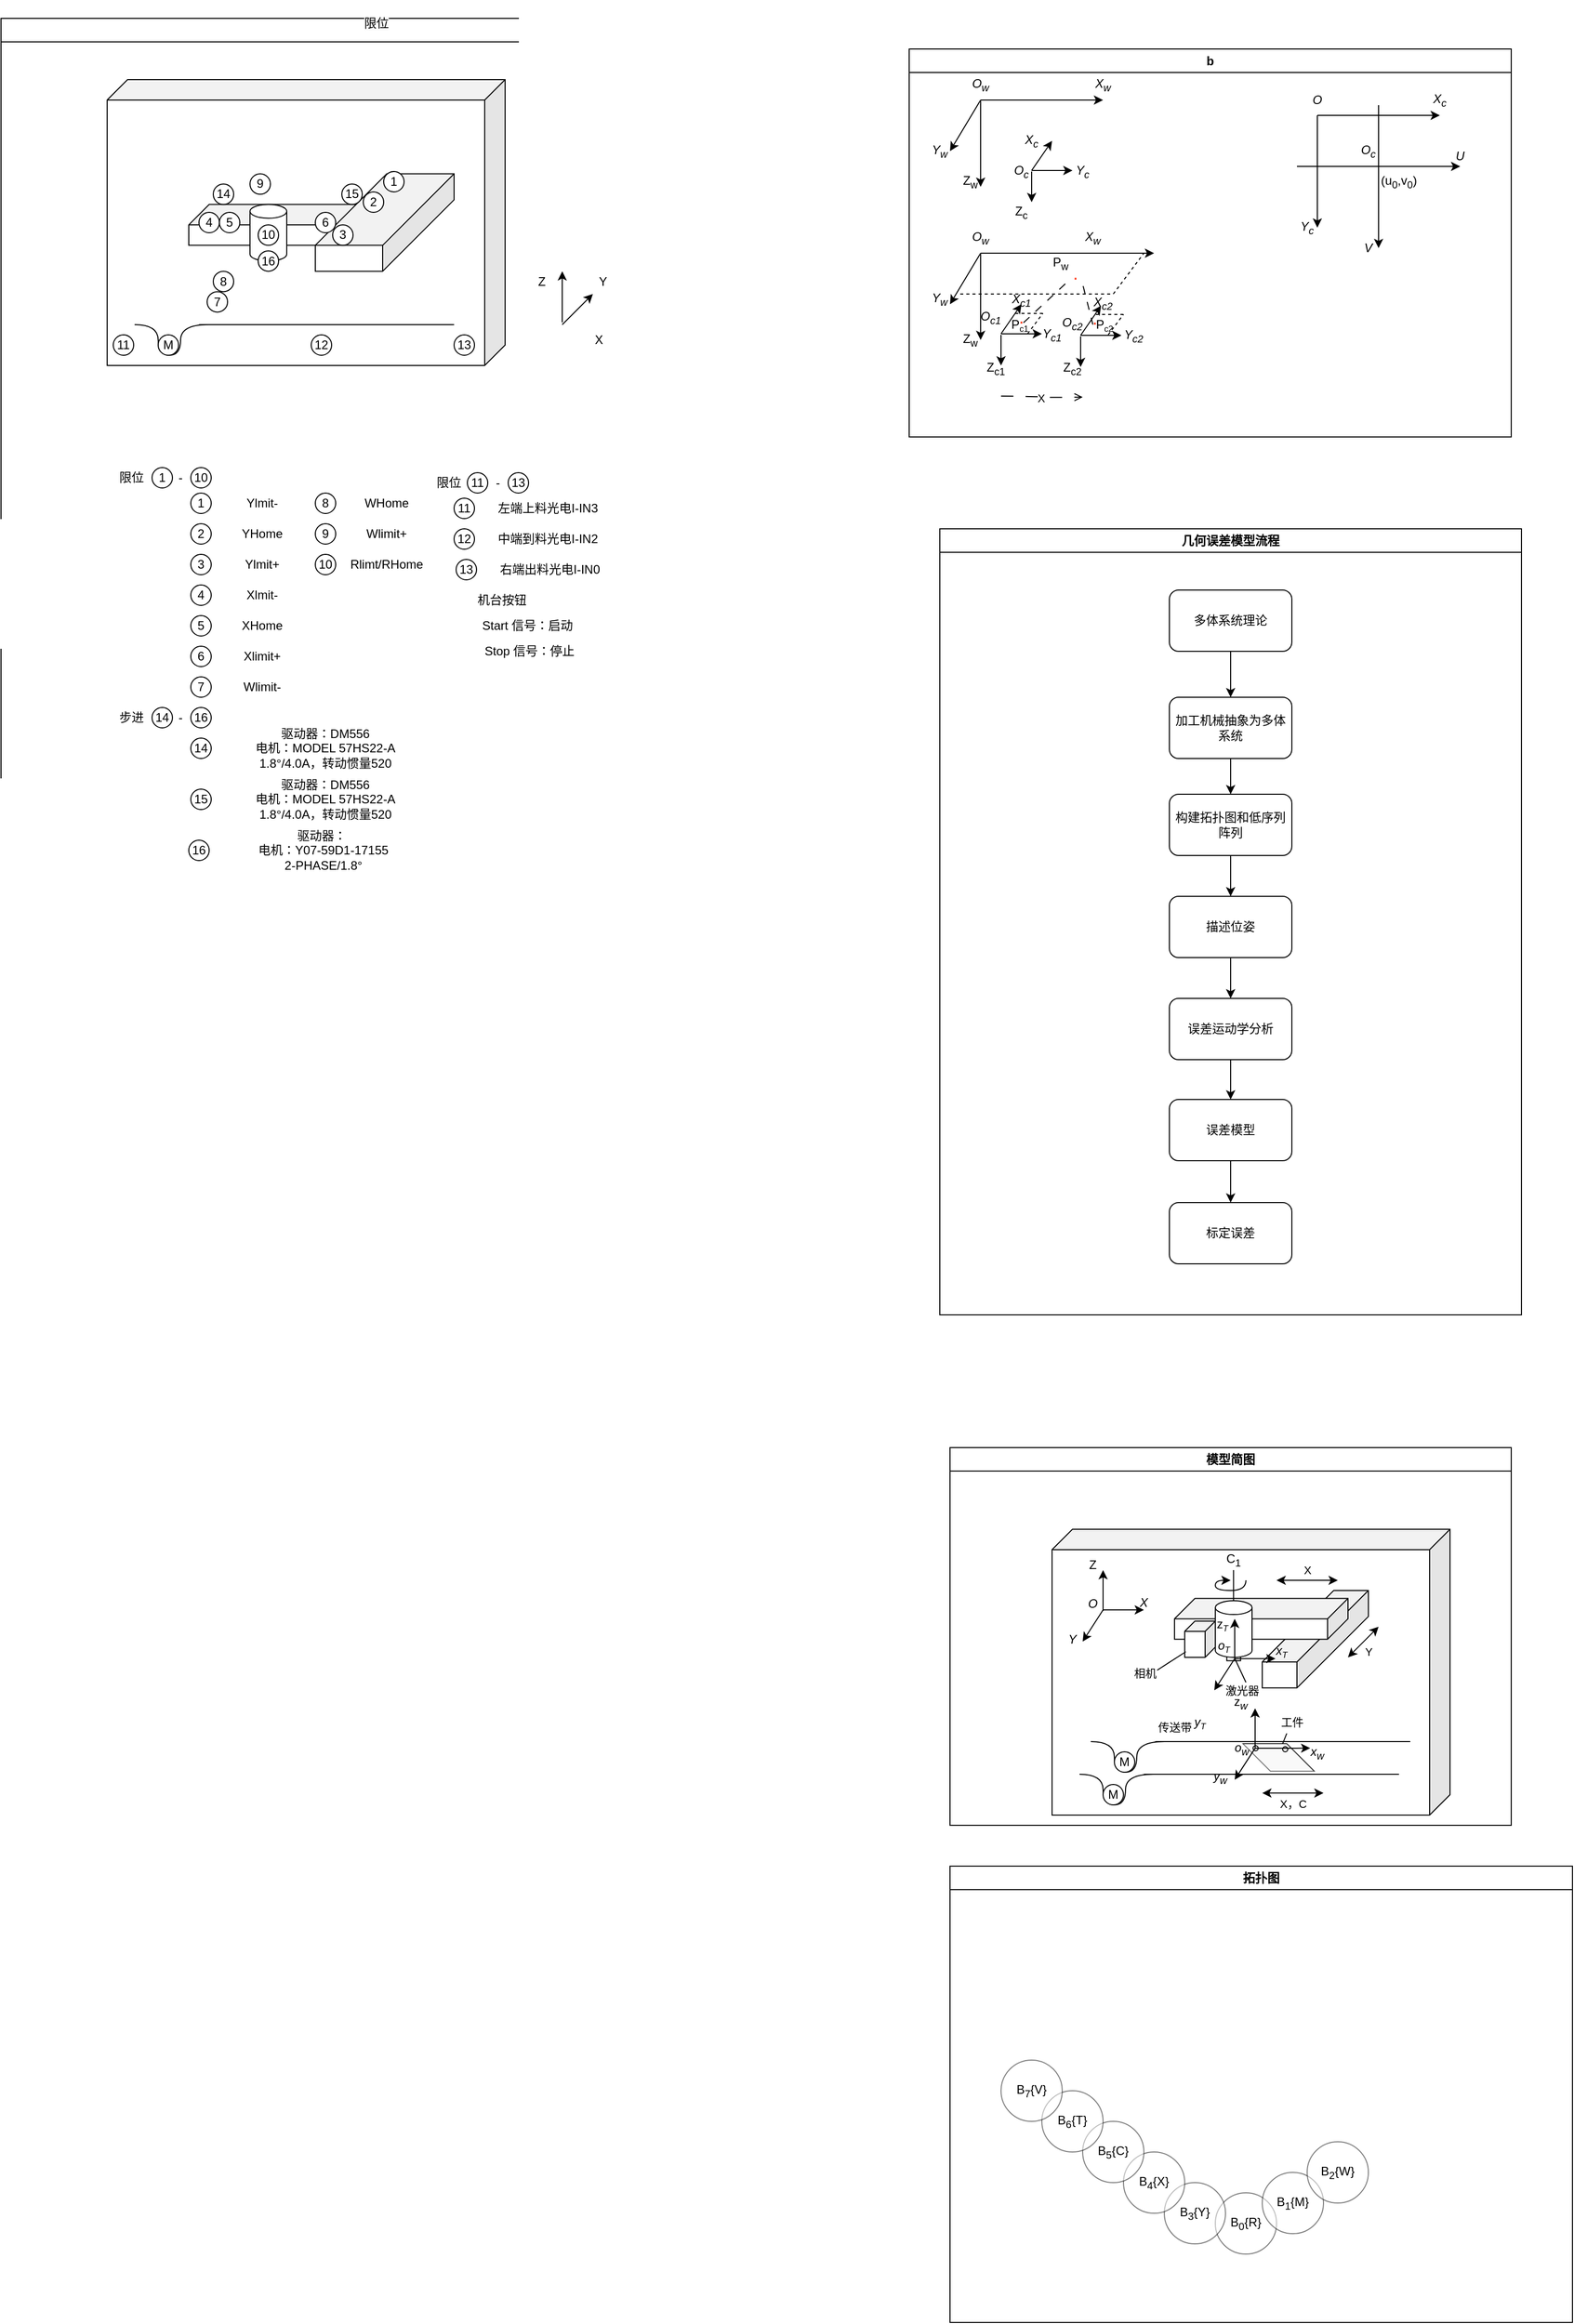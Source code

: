 <mxfile version="24.1.0" type="github">
  <diagram name="第 1 页" id="OOSJCIqJ-EwVnwM63ZJ6">
    <mxGraphModel dx="786" dy="416" grid="1" gridSize="10" guides="1" tooltips="1" connect="1" arrows="1" fold="1" page="1" pageScale="1" pageWidth="827" pageHeight="1169" math="0" shadow="0">
      <root>
        <mxCell id="0" />
        <mxCell id="1" parent="0" />
        <mxCell id="Xjq-Euk7-c84LHBLY0ZQ-1" value="&#xa;&lt;span style=&quot;color: rgb(0, 0, 0); font-family: Helvetica; font-size: 12px; font-style: normal; font-variant-ligatures: normal; font-variant-caps: normal; font-weight: 400; letter-spacing: normal; orphans: 2; text-align: center; text-indent: 0px; text-transform: none; widows: 2; word-spacing: 0px; -webkit-text-stroke-width: 0px; background-color: rgb(251, 251, 251); text-decoration-thickness: initial; text-decoration-style: initial; text-decoration-color: initial; float: none; display: inline !important;&quot;&gt;限位&lt;/span&gt;&#xa;&#xa;" style="swimlane;whiteSpace=wrap;html=1;" vertex="1" parent="1">
          <mxGeometry x="30" y="40" width="736" height="930" as="geometry" />
        </mxCell>
        <mxCell id="Xjq-Euk7-c84LHBLY0ZQ-2" value="" style="shape=cube;whiteSpace=wrap;html=1;boundedLbl=1;backgroundOutline=1;darkOpacity=0.05;darkOpacity2=0.1;direction=east;flipH=1;" vertex="1" parent="Xjq-Euk7-c84LHBLY0ZQ-1">
          <mxGeometry x="104" y="60" width="390" height="280" as="geometry" />
        </mxCell>
        <mxCell id="Xjq-Euk7-c84LHBLY0ZQ-3" value="" style="shape=cube;whiteSpace=wrap;html=1;boundedLbl=1;backgroundOutline=1;darkOpacity=0.05;darkOpacity2=0.1;flipV=0;flipH=1;" vertex="1" parent="Xjq-Euk7-c84LHBLY0ZQ-1">
          <mxGeometry x="184" y="182.28" width="170" height="40" as="geometry" />
        </mxCell>
        <mxCell id="Xjq-Euk7-c84LHBLY0ZQ-4" value="" style="shape=cube;whiteSpace=wrap;html=1;boundedLbl=1;backgroundOutline=1;darkOpacity=0.05;darkOpacity2=0.1;flipH=0;direction=west;flipV=1;rotation=0;size=70;" vertex="1" parent="Xjq-Euk7-c84LHBLY0ZQ-1">
          <mxGeometry x="308" y="152.28" width="136" height="95.43" as="geometry" />
        </mxCell>
        <mxCell id="Xjq-Euk7-c84LHBLY0ZQ-5" value="" style="shape=cylinder3;whiteSpace=wrap;html=1;boundedLbl=1;backgroundOutline=1;size=6.755;flipV=0;" vertex="1" parent="Xjq-Euk7-c84LHBLY0ZQ-1">
          <mxGeometry x="244" y="182.28" width="36" height="55.43" as="geometry" />
        </mxCell>
        <mxCell id="Xjq-Euk7-c84LHBLY0ZQ-6" value="1" style="ellipse;whiteSpace=wrap;html=1;aspect=fixed;" vertex="1" parent="Xjq-Euk7-c84LHBLY0ZQ-1">
          <mxGeometry x="375" y="150" width="20" height="20" as="geometry" />
        </mxCell>
        <mxCell id="Xjq-Euk7-c84LHBLY0ZQ-7" value="2" style="ellipse;whiteSpace=wrap;html=1;aspect=fixed;" vertex="1" parent="Xjq-Euk7-c84LHBLY0ZQ-1">
          <mxGeometry x="355" y="170" width="20" height="20" as="geometry" />
        </mxCell>
        <mxCell id="Xjq-Euk7-c84LHBLY0ZQ-8" value="3" style="ellipse;whiteSpace=wrap;html=1;aspect=fixed;" vertex="1" parent="Xjq-Euk7-c84LHBLY0ZQ-1">
          <mxGeometry x="325" y="202.28" width="20" height="20" as="geometry" />
        </mxCell>
        <mxCell id="Xjq-Euk7-c84LHBLY0ZQ-9" value="4" style="ellipse;whiteSpace=wrap;html=1;aspect=fixed;" vertex="1" parent="Xjq-Euk7-c84LHBLY0ZQ-1">
          <mxGeometry x="194" y="189.99" width="20" height="20" as="geometry" />
        </mxCell>
        <mxCell id="Xjq-Euk7-c84LHBLY0ZQ-10" value="5" style="ellipse;whiteSpace=wrap;html=1;aspect=fixed;" vertex="1" parent="Xjq-Euk7-c84LHBLY0ZQ-1">
          <mxGeometry x="214" y="190" width="20" height="20" as="geometry" />
        </mxCell>
        <mxCell id="Xjq-Euk7-c84LHBLY0ZQ-11" value="6" style="ellipse;whiteSpace=wrap;html=1;aspect=fixed;" vertex="1" parent="Xjq-Euk7-c84LHBLY0ZQ-1">
          <mxGeometry x="308" y="189.99" width="20" height="20" as="geometry" />
        </mxCell>
        <mxCell id="Xjq-Euk7-c84LHBLY0ZQ-12" value="7" style="ellipse;whiteSpace=wrap;html=1;aspect=fixed;" vertex="1" parent="Xjq-Euk7-c84LHBLY0ZQ-1">
          <mxGeometry x="202" y="267.71" width="20" height="20" as="geometry" />
        </mxCell>
        <mxCell id="Xjq-Euk7-c84LHBLY0ZQ-13" value="8" style="ellipse;whiteSpace=wrap;html=1;aspect=fixed;" vertex="1" parent="Xjq-Euk7-c84LHBLY0ZQ-1">
          <mxGeometry x="208" y="247.71" width="20" height="20" as="geometry" />
        </mxCell>
        <mxCell id="Xjq-Euk7-c84LHBLY0ZQ-14" value="9" style="ellipse;whiteSpace=wrap;html=1;aspect=fixed;" vertex="1" parent="Xjq-Euk7-c84LHBLY0ZQ-1">
          <mxGeometry x="244" y="152.28" width="20" height="20" as="geometry" />
        </mxCell>
        <mxCell id="Xjq-Euk7-c84LHBLY0ZQ-15" value="" style="group;rotation=180;" vertex="1" connectable="0" parent="Xjq-Euk7-c84LHBLY0ZQ-1">
          <mxGeometry x="190" y="570" width="370" height="40" as="geometry" />
        </mxCell>
        <mxCell id="Xjq-Euk7-c84LHBLY0ZQ-16" value="" style="endArrow=none;html=1;rounded=0;edgeStyle=orthogonalEdgeStyle;curved=1;" edge="1" parent="Xjq-Euk7-c84LHBLY0ZQ-15">
          <mxGeometry width="50" height="50" relative="1" as="geometry">
            <mxPoint x="-59.073" y="-270" as="sourcePoint" />
            <mxPoint x="13.122" y="-270" as="targetPoint" />
            <Array as="points">
              <mxPoint x="-36" y="-270" />
              <mxPoint x="-36" y="-240" />
              <mxPoint x="-14" y="-240" />
              <mxPoint x="-14" y="-270" />
            </Array>
          </mxGeometry>
        </mxCell>
        <mxCell id="Xjq-Euk7-c84LHBLY0ZQ-17" value="" style="endArrow=none;html=1;rounded=0;" edge="1" parent="Xjq-Euk7-c84LHBLY0ZQ-1">
          <mxGeometry width="50" height="50" relative="1" as="geometry">
            <mxPoint x="194.098" y="300" as="sourcePoint" />
            <mxPoint x="444" y="300" as="targetPoint" />
          </mxGeometry>
        </mxCell>
        <mxCell id="Xjq-Euk7-c84LHBLY0ZQ-18" value="M" style="ellipse;whiteSpace=wrap;html=1;aspect=fixed;" vertex="1" parent="Xjq-Euk7-c84LHBLY0ZQ-1">
          <mxGeometry x="154" y="310" width="20" height="20" as="geometry" />
        </mxCell>
        <mxCell id="Xjq-Euk7-c84LHBLY0ZQ-19" value="10" style="ellipse;whiteSpace=wrap;html=1;aspect=fixed;" vertex="1" parent="Xjq-Euk7-c84LHBLY0ZQ-1">
          <mxGeometry x="252" y="202.28" width="20" height="20" as="geometry" />
        </mxCell>
        <mxCell id="Xjq-Euk7-c84LHBLY0ZQ-20" value="1" style="ellipse;whiteSpace=wrap;html=1;aspect=fixed;" vertex="1" parent="Xjq-Euk7-c84LHBLY0ZQ-1">
          <mxGeometry x="186" y="465" width="20" height="20" as="geometry" />
        </mxCell>
        <mxCell id="Xjq-Euk7-c84LHBLY0ZQ-21" value="Ylmit-" style="text;html=1;strokeColor=none;fillColor=none;align=center;verticalAlign=middle;whiteSpace=wrap;rounded=0;" vertex="1" parent="Xjq-Euk7-c84LHBLY0ZQ-1">
          <mxGeometry x="226" y="460" width="60" height="30" as="geometry" />
        </mxCell>
        <mxCell id="Xjq-Euk7-c84LHBLY0ZQ-22" value="2" style="ellipse;whiteSpace=wrap;html=1;aspect=fixed;" vertex="1" parent="Xjq-Euk7-c84LHBLY0ZQ-1">
          <mxGeometry x="186" y="495" width="20" height="20" as="geometry" />
        </mxCell>
        <mxCell id="Xjq-Euk7-c84LHBLY0ZQ-23" value="YHome" style="text;html=1;strokeColor=none;fillColor=none;align=center;verticalAlign=middle;whiteSpace=wrap;rounded=0;" vertex="1" parent="Xjq-Euk7-c84LHBLY0ZQ-1">
          <mxGeometry x="226" y="490" width="60" height="30" as="geometry" />
        </mxCell>
        <mxCell id="Xjq-Euk7-c84LHBLY0ZQ-24" value="3" style="ellipse;whiteSpace=wrap;html=1;aspect=fixed;" vertex="1" parent="Xjq-Euk7-c84LHBLY0ZQ-1">
          <mxGeometry x="186" y="525" width="20" height="20" as="geometry" />
        </mxCell>
        <mxCell id="Xjq-Euk7-c84LHBLY0ZQ-25" value="Ylmit+" style="text;html=1;strokeColor=none;fillColor=none;align=center;verticalAlign=middle;whiteSpace=wrap;rounded=0;" vertex="1" parent="Xjq-Euk7-c84LHBLY0ZQ-1">
          <mxGeometry x="226" y="520" width="60" height="30" as="geometry" />
        </mxCell>
        <mxCell id="Xjq-Euk7-c84LHBLY0ZQ-26" value="4" style="ellipse;whiteSpace=wrap;html=1;aspect=fixed;" vertex="1" parent="Xjq-Euk7-c84LHBLY0ZQ-1">
          <mxGeometry x="186" y="555" width="20" height="20" as="geometry" />
        </mxCell>
        <mxCell id="Xjq-Euk7-c84LHBLY0ZQ-27" value="Xlmit-" style="text;html=1;strokeColor=none;fillColor=none;align=center;verticalAlign=middle;whiteSpace=wrap;rounded=0;" vertex="1" parent="Xjq-Euk7-c84LHBLY0ZQ-1">
          <mxGeometry x="226" y="550" width="60" height="30" as="geometry" />
        </mxCell>
        <mxCell id="Xjq-Euk7-c84LHBLY0ZQ-28" value="限位" style="text;html=1;strokeColor=none;fillColor=none;align=center;verticalAlign=middle;whiteSpace=wrap;rounded=0;" vertex="1" parent="Xjq-Euk7-c84LHBLY0ZQ-1">
          <mxGeometry x="98" y="435" width="60" height="30" as="geometry" />
        </mxCell>
        <mxCell id="Xjq-Euk7-c84LHBLY0ZQ-29" value="1" style="ellipse;whiteSpace=wrap;html=1;aspect=fixed;" vertex="1" parent="Xjq-Euk7-c84LHBLY0ZQ-1">
          <mxGeometry x="148" y="440" width="20" height="20" as="geometry" />
        </mxCell>
        <mxCell id="Xjq-Euk7-c84LHBLY0ZQ-30" value="-" style="text;html=1;strokeColor=none;fillColor=none;align=center;verticalAlign=middle;whiteSpace=wrap;rounded=0;" vertex="1" parent="Xjq-Euk7-c84LHBLY0ZQ-1">
          <mxGeometry x="146" y="435" width="60" height="30" as="geometry" />
        </mxCell>
        <mxCell id="Xjq-Euk7-c84LHBLY0ZQ-31" value="10" style="ellipse;whiteSpace=wrap;html=1;aspect=fixed;" vertex="1" parent="Xjq-Euk7-c84LHBLY0ZQ-1">
          <mxGeometry x="186" y="440" width="20" height="20" as="geometry" />
        </mxCell>
        <mxCell id="Xjq-Euk7-c84LHBLY0ZQ-32" value="5" style="ellipse;whiteSpace=wrap;html=1;aspect=fixed;" vertex="1" parent="Xjq-Euk7-c84LHBLY0ZQ-1">
          <mxGeometry x="186" y="585" width="20" height="20" as="geometry" />
        </mxCell>
        <mxCell id="Xjq-Euk7-c84LHBLY0ZQ-33" value="XHome" style="text;html=1;strokeColor=none;fillColor=none;align=center;verticalAlign=middle;whiteSpace=wrap;rounded=0;" vertex="1" parent="Xjq-Euk7-c84LHBLY0ZQ-1">
          <mxGeometry x="226" y="580" width="60" height="30" as="geometry" />
        </mxCell>
        <mxCell id="Xjq-Euk7-c84LHBLY0ZQ-34" value="6" style="ellipse;whiteSpace=wrap;html=1;aspect=fixed;" vertex="1" parent="Xjq-Euk7-c84LHBLY0ZQ-1">
          <mxGeometry x="186" y="615" width="20" height="20" as="geometry" />
        </mxCell>
        <mxCell id="Xjq-Euk7-c84LHBLY0ZQ-35" value="Xlimit+" style="text;html=1;strokeColor=none;fillColor=none;align=center;verticalAlign=middle;whiteSpace=wrap;rounded=0;" vertex="1" parent="Xjq-Euk7-c84LHBLY0ZQ-1">
          <mxGeometry x="226" y="610" width="60" height="30" as="geometry" />
        </mxCell>
        <mxCell id="Xjq-Euk7-c84LHBLY0ZQ-36" value="7" style="ellipse;whiteSpace=wrap;html=1;aspect=fixed;" vertex="1" parent="Xjq-Euk7-c84LHBLY0ZQ-1">
          <mxGeometry x="186" y="645" width="20" height="20" as="geometry" />
        </mxCell>
        <mxCell id="Xjq-Euk7-c84LHBLY0ZQ-37" value="Wlimit-" style="text;html=1;strokeColor=none;fillColor=none;align=center;verticalAlign=middle;whiteSpace=wrap;rounded=0;" vertex="1" parent="Xjq-Euk7-c84LHBLY0ZQ-1">
          <mxGeometry x="226" y="640" width="60" height="30" as="geometry" />
        </mxCell>
        <mxCell id="Xjq-Euk7-c84LHBLY0ZQ-38" value="8" style="ellipse;whiteSpace=wrap;html=1;aspect=fixed;" vertex="1" parent="Xjq-Euk7-c84LHBLY0ZQ-1">
          <mxGeometry x="308" y="465" width="20" height="20" as="geometry" />
        </mxCell>
        <mxCell id="Xjq-Euk7-c84LHBLY0ZQ-39" value="WHome" style="text;html=1;strokeColor=none;fillColor=none;align=center;verticalAlign=middle;whiteSpace=wrap;rounded=0;" vertex="1" parent="Xjq-Euk7-c84LHBLY0ZQ-1">
          <mxGeometry x="348" y="460" width="60" height="30" as="geometry" />
        </mxCell>
        <mxCell id="Xjq-Euk7-c84LHBLY0ZQ-40" value="" style="endArrow=classic;html=1;rounded=0;" edge="1" parent="Xjq-Euk7-c84LHBLY0ZQ-1">
          <mxGeometry width="50" height="50" relative="1" as="geometry">
            <mxPoint x="550" y="297.71" as="sourcePoint" />
            <mxPoint x="550" y="247.71" as="targetPoint" />
          </mxGeometry>
        </mxCell>
        <mxCell id="Xjq-Euk7-c84LHBLY0ZQ-41" value="" style="endArrow=classic;html=1;rounded=0;" edge="1" parent="Xjq-Euk7-c84LHBLY0ZQ-1">
          <mxGeometry width="50" height="50" relative="1" as="geometry">
            <mxPoint x="550" y="300" as="sourcePoint" />
            <mxPoint x="580" y="270" as="targetPoint" />
          </mxGeometry>
        </mxCell>
        <mxCell id="Xjq-Euk7-c84LHBLY0ZQ-42" value="X" style="text;html=1;strokeColor=none;fillColor=none;align=center;verticalAlign=middle;whiteSpace=wrap;rounded=0;" vertex="1" parent="Xjq-Euk7-c84LHBLY0ZQ-1">
          <mxGeometry x="556" y="300" width="60" height="30" as="geometry" />
        </mxCell>
        <mxCell id="Xjq-Euk7-c84LHBLY0ZQ-43" value="Y" style="text;html=1;strokeColor=none;fillColor=none;align=center;verticalAlign=middle;whiteSpace=wrap;rounded=0;" vertex="1" parent="Xjq-Euk7-c84LHBLY0ZQ-1">
          <mxGeometry x="560" y="242.71" width="60" height="30" as="geometry" />
        </mxCell>
        <mxCell id="Xjq-Euk7-c84LHBLY0ZQ-44" value="Z" style="text;html=1;strokeColor=none;fillColor=none;align=center;verticalAlign=middle;whiteSpace=wrap;rounded=0;" vertex="1" parent="Xjq-Euk7-c84LHBLY0ZQ-1">
          <mxGeometry x="500" y="242.71" width="60" height="30" as="geometry" />
        </mxCell>
        <mxCell id="Xjq-Euk7-c84LHBLY0ZQ-45" value="9" style="ellipse;whiteSpace=wrap;html=1;aspect=fixed;" vertex="1" parent="Xjq-Euk7-c84LHBLY0ZQ-1">
          <mxGeometry x="308" y="495" width="20" height="20" as="geometry" />
        </mxCell>
        <mxCell id="Xjq-Euk7-c84LHBLY0ZQ-46" value="Wlimit+" style="text;html=1;strokeColor=none;fillColor=none;align=center;verticalAlign=middle;whiteSpace=wrap;rounded=0;" vertex="1" parent="Xjq-Euk7-c84LHBLY0ZQ-1">
          <mxGeometry x="348" y="490" width="60" height="30" as="geometry" />
        </mxCell>
        <mxCell id="Xjq-Euk7-c84LHBLY0ZQ-47" value="10" style="ellipse;whiteSpace=wrap;html=1;aspect=fixed;" vertex="1" parent="Xjq-Euk7-c84LHBLY0ZQ-1">
          <mxGeometry x="308" y="525" width="20" height="20" as="geometry" />
        </mxCell>
        <mxCell id="Xjq-Euk7-c84LHBLY0ZQ-48" value="Rlimt/RHome" style="text;html=1;strokeColor=none;fillColor=none;align=center;verticalAlign=middle;whiteSpace=wrap;rounded=0;" vertex="1" parent="Xjq-Euk7-c84LHBLY0ZQ-1">
          <mxGeometry x="348" y="520" width="60" height="30" as="geometry" />
        </mxCell>
        <mxCell id="Xjq-Euk7-c84LHBLY0ZQ-49" value="限位" style="text;html=1;strokeColor=none;fillColor=none;align=center;verticalAlign=middle;whiteSpace=wrap;rounded=0;" vertex="1" parent="Xjq-Euk7-c84LHBLY0ZQ-1">
          <mxGeometry x="409" y="440" width="60" height="30" as="geometry" />
        </mxCell>
        <mxCell id="Xjq-Euk7-c84LHBLY0ZQ-50" value="-" style="text;html=1;strokeColor=none;fillColor=none;align=center;verticalAlign=middle;whiteSpace=wrap;rounded=0;" vertex="1" parent="Xjq-Euk7-c84LHBLY0ZQ-1">
          <mxGeometry x="457" y="440" width="60" height="30" as="geometry" />
        </mxCell>
        <mxCell id="Xjq-Euk7-c84LHBLY0ZQ-51" value="11" style="ellipse;whiteSpace=wrap;html=1;aspect=fixed;" vertex="1" parent="Xjq-Euk7-c84LHBLY0ZQ-1">
          <mxGeometry x="457" y="445" width="20" height="20" as="geometry" />
        </mxCell>
        <mxCell id="Xjq-Euk7-c84LHBLY0ZQ-52" value="13" style="ellipse;whiteSpace=wrap;html=1;aspect=fixed;" vertex="1" parent="Xjq-Euk7-c84LHBLY0ZQ-1">
          <mxGeometry x="497" y="445" width="20" height="20" as="geometry" />
        </mxCell>
        <mxCell id="Xjq-Euk7-c84LHBLY0ZQ-53" value="11" style="ellipse;whiteSpace=wrap;html=1;aspect=fixed;" vertex="1" parent="Xjq-Euk7-c84LHBLY0ZQ-1">
          <mxGeometry x="110" y="310" width="20" height="20" as="geometry" />
        </mxCell>
        <mxCell id="Xjq-Euk7-c84LHBLY0ZQ-54" value="12" style="ellipse;whiteSpace=wrap;html=1;aspect=fixed;" vertex="1" parent="Xjq-Euk7-c84LHBLY0ZQ-1">
          <mxGeometry x="304" y="310" width="20" height="20" as="geometry" />
        </mxCell>
        <mxCell id="Xjq-Euk7-c84LHBLY0ZQ-55" value="13" style="ellipse;whiteSpace=wrap;html=1;aspect=fixed;" vertex="1" parent="Xjq-Euk7-c84LHBLY0ZQ-1">
          <mxGeometry x="444" y="310" width="20" height="20" as="geometry" />
        </mxCell>
        <mxCell id="Xjq-Euk7-c84LHBLY0ZQ-56" value="11" style="ellipse;whiteSpace=wrap;html=1;aspect=fixed;" vertex="1" parent="Xjq-Euk7-c84LHBLY0ZQ-1">
          <mxGeometry x="444" y="470" width="20" height="20" as="geometry" />
        </mxCell>
        <mxCell id="Xjq-Euk7-c84LHBLY0ZQ-57" value="左端上料光电I-IN3" style="text;html=1;strokeColor=none;fillColor=none;align=center;verticalAlign=middle;whiteSpace=wrap;rounded=0;" vertex="1" parent="Xjq-Euk7-c84LHBLY0ZQ-1">
          <mxGeometry x="484" y="465" width="104" height="30" as="geometry" />
        </mxCell>
        <mxCell id="Xjq-Euk7-c84LHBLY0ZQ-58" value="12" style="ellipse;whiteSpace=wrap;html=1;aspect=fixed;" vertex="1" parent="Xjq-Euk7-c84LHBLY0ZQ-1">
          <mxGeometry x="444" y="500" width="20" height="20" as="geometry" />
        </mxCell>
        <mxCell id="Xjq-Euk7-c84LHBLY0ZQ-59" value="中端到料光电I-IN2" style="text;html=1;strokeColor=none;fillColor=none;align=center;verticalAlign=middle;whiteSpace=wrap;rounded=0;" vertex="1" parent="Xjq-Euk7-c84LHBLY0ZQ-1">
          <mxGeometry x="484" y="495" width="104" height="30" as="geometry" />
        </mxCell>
        <mxCell id="Xjq-Euk7-c84LHBLY0ZQ-60" value="13" style="ellipse;whiteSpace=wrap;html=1;aspect=fixed;" vertex="1" parent="Xjq-Euk7-c84LHBLY0ZQ-1">
          <mxGeometry x="446" y="530" width="20" height="20" as="geometry" />
        </mxCell>
        <mxCell id="Xjq-Euk7-c84LHBLY0ZQ-61" value="右端出料光电I-IN0" style="text;html=1;strokeColor=none;fillColor=none;align=center;verticalAlign=middle;whiteSpace=wrap;rounded=0;" vertex="1" parent="Xjq-Euk7-c84LHBLY0ZQ-1">
          <mxGeometry x="486" y="525" width="104" height="30" as="geometry" />
        </mxCell>
        <mxCell id="Xjq-Euk7-c84LHBLY0ZQ-62" value="机台按钮" style="text;html=1;strokeColor=none;fillColor=none;align=center;verticalAlign=middle;whiteSpace=wrap;rounded=0;" vertex="1" parent="Xjq-Euk7-c84LHBLY0ZQ-1">
          <mxGeometry x="439" y="555" width="104" height="30" as="geometry" />
        </mxCell>
        <mxCell id="Xjq-Euk7-c84LHBLY0ZQ-63" value="Start 信号：启动" style="text;html=1;strokeColor=none;fillColor=none;align=center;verticalAlign=middle;whiteSpace=wrap;rounded=0;" vertex="1" parent="Xjq-Euk7-c84LHBLY0ZQ-1">
          <mxGeometry x="464" y="580" width="104" height="30" as="geometry" />
        </mxCell>
        <mxCell id="Xjq-Euk7-c84LHBLY0ZQ-64" value="Stop 信号：停止" style="text;html=1;strokeColor=none;fillColor=none;align=center;verticalAlign=middle;whiteSpace=wrap;rounded=0;" vertex="1" parent="Xjq-Euk7-c84LHBLY0ZQ-1">
          <mxGeometry x="466" y="605" width="104" height="30" as="geometry" />
        </mxCell>
        <mxCell id="Xjq-Euk7-c84LHBLY0ZQ-65" value="14" style="ellipse;whiteSpace=wrap;html=1;aspect=fixed;" vertex="1" parent="Xjq-Euk7-c84LHBLY0ZQ-1">
          <mxGeometry x="208" y="162.28" width="20" height="20" as="geometry" />
        </mxCell>
        <mxCell id="Xjq-Euk7-c84LHBLY0ZQ-66" value="15" style="ellipse;whiteSpace=wrap;html=1;aspect=fixed;" vertex="1" parent="Xjq-Euk7-c84LHBLY0ZQ-1">
          <mxGeometry x="334" y="162.28" width="20" height="20" as="geometry" />
        </mxCell>
        <mxCell id="Xjq-Euk7-c84LHBLY0ZQ-67" value="16" style="ellipse;whiteSpace=wrap;html=1;aspect=fixed;" vertex="1" parent="Xjq-Euk7-c84LHBLY0ZQ-1">
          <mxGeometry x="252" y="227.71" width="20" height="20" as="geometry" />
        </mxCell>
        <mxCell id="Xjq-Euk7-c84LHBLY0ZQ-68" value="步进" style="text;html=1;strokeColor=none;fillColor=none;align=center;verticalAlign=middle;whiteSpace=wrap;rounded=0;" vertex="1" parent="Xjq-Euk7-c84LHBLY0ZQ-1">
          <mxGeometry x="98" y="670" width="60" height="30" as="geometry" />
        </mxCell>
        <mxCell id="Xjq-Euk7-c84LHBLY0ZQ-69" value="14" style="ellipse;whiteSpace=wrap;html=1;aspect=fixed;" vertex="1" parent="Xjq-Euk7-c84LHBLY0ZQ-1">
          <mxGeometry x="148" y="675" width="20" height="20" as="geometry" />
        </mxCell>
        <mxCell id="Xjq-Euk7-c84LHBLY0ZQ-70" value="-" style="text;html=1;strokeColor=none;fillColor=none;align=center;verticalAlign=middle;whiteSpace=wrap;rounded=0;" vertex="1" parent="Xjq-Euk7-c84LHBLY0ZQ-1">
          <mxGeometry x="146" y="670" width="60" height="30" as="geometry" />
        </mxCell>
        <mxCell id="Xjq-Euk7-c84LHBLY0ZQ-71" value="16" style="ellipse;whiteSpace=wrap;html=1;aspect=fixed;" vertex="1" parent="Xjq-Euk7-c84LHBLY0ZQ-1">
          <mxGeometry x="186" y="675" width="20" height="20" as="geometry" />
        </mxCell>
        <mxCell id="Xjq-Euk7-c84LHBLY0ZQ-72" value="14" style="ellipse;whiteSpace=wrap;html=1;aspect=fixed;" vertex="1" parent="Xjq-Euk7-c84LHBLY0ZQ-1">
          <mxGeometry x="186" y="705" width="20" height="20" as="geometry" />
        </mxCell>
        <mxCell id="Xjq-Euk7-c84LHBLY0ZQ-73" value="驱动器：DM556&lt;br&gt;电机：MODEL 57HS22-A&lt;br&gt;1.8°/4.0A，转动惯量520" style="text;html=1;strokeColor=none;fillColor=none;align=center;verticalAlign=middle;whiteSpace=wrap;rounded=0;" vertex="1" parent="Xjq-Euk7-c84LHBLY0ZQ-1">
          <mxGeometry x="226" y="700" width="184" height="30" as="geometry" />
        </mxCell>
        <mxCell id="Xjq-Euk7-c84LHBLY0ZQ-74" value="15" style="ellipse;whiteSpace=wrap;html=1;aspect=fixed;" vertex="1" parent="Xjq-Euk7-c84LHBLY0ZQ-1">
          <mxGeometry x="186" y="755" width="20" height="20" as="geometry" />
        </mxCell>
        <mxCell id="Xjq-Euk7-c84LHBLY0ZQ-75" value="驱动器：DM556&lt;br&gt;电机：MODEL 57HS22-A&lt;br&gt;1.8°/4.0A，转动惯量520" style="text;html=1;strokeColor=none;fillColor=none;align=center;verticalAlign=middle;whiteSpace=wrap;rounded=0;" vertex="1" parent="Xjq-Euk7-c84LHBLY0ZQ-1">
          <mxGeometry x="226" y="750" width="184" height="30" as="geometry" />
        </mxCell>
        <mxCell id="Xjq-Euk7-c84LHBLY0ZQ-76" value="16" style="ellipse;whiteSpace=wrap;html=1;aspect=fixed;" vertex="1" parent="Xjq-Euk7-c84LHBLY0ZQ-1">
          <mxGeometry x="184" y="805" width="20" height="20" as="geometry" />
        </mxCell>
        <mxCell id="Xjq-Euk7-c84LHBLY0ZQ-77" value="驱动器：&amp;nbsp;&lt;br&gt;电机：Y07-59D1-17155&lt;br&gt;2-PHASE/1.8°" style="text;html=1;strokeColor=none;fillColor=none;align=center;verticalAlign=middle;whiteSpace=wrap;rounded=0;" vertex="1" parent="Xjq-Euk7-c84LHBLY0ZQ-1">
          <mxGeometry x="224" y="800" width="184" height="30" as="geometry" />
        </mxCell>
        <mxCell id="Xjq-Euk7-c84LHBLY0ZQ-78" value="b" style="swimlane;whiteSpace=wrap;html=1;" vertex="1" parent="1">
          <mxGeometry x="920" y="70" width="590" height="380" as="geometry" />
        </mxCell>
        <mxCell id="Xjq-Euk7-c84LHBLY0ZQ-79" value="" style="endArrow=classic;html=1;rounded=0;" edge="1" parent="Xjq-Euk7-c84LHBLY0ZQ-78">
          <mxGeometry width="50" height="50" relative="1" as="geometry">
            <mxPoint x="70" y="50" as="sourcePoint" />
            <mxPoint x="190" y="50" as="targetPoint" />
          </mxGeometry>
        </mxCell>
        <mxCell id="Xjq-Euk7-c84LHBLY0ZQ-80" value="" style="endArrow=classic;html=1;rounded=0;" edge="1" parent="Xjq-Euk7-c84LHBLY0ZQ-78">
          <mxGeometry width="50" height="50" relative="1" as="geometry">
            <mxPoint x="70" y="50" as="sourcePoint" />
            <mxPoint x="40" y="100" as="targetPoint" />
          </mxGeometry>
        </mxCell>
        <mxCell id="Xjq-Euk7-c84LHBLY0ZQ-81" value="" style="endArrow=classic;html=1;rounded=0;" edge="1" parent="Xjq-Euk7-c84LHBLY0ZQ-78">
          <mxGeometry width="50" height="50" relative="1" as="geometry">
            <mxPoint x="120" y="119" as="sourcePoint" />
            <mxPoint x="140" y="90" as="targetPoint" />
          </mxGeometry>
        </mxCell>
        <mxCell id="Xjq-Euk7-c84LHBLY0ZQ-82" value="" style="endArrow=classic;html=1;rounded=0;" edge="1" parent="Xjq-Euk7-c84LHBLY0ZQ-78">
          <mxGeometry width="50" height="50" relative="1" as="geometry">
            <mxPoint x="120" y="119" as="sourcePoint" />
            <mxPoint x="160" y="119" as="targetPoint" />
          </mxGeometry>
        </mxCell>
        <mxCell id="Xjq-Euk7-c84LHBLY0ZQ-83" value="" style="endArrow=classic;html=1;rounded=0;" edge="1" parent="Xjq-Euk7-c84LHBLY0ZQ-78">
          <mxGeometry width="50" height="50" relative="1" as="geometry">
            <mxPoint x="400" y="65" as="sourcePoint" />
            <mxPoint x="520" y="65" as="targetPoint" />
          </mxGeometry>
        </mxCell>
        <mxCell id="Xjq-Euk7-c84LHBLY0ZQ-84" value="&lt;p class=&quot;MsoNormal&quot;&gt;&lt;i&gt;O&lt;sub&gt;w&lt;/sub&gt;&lt;/i&gt;&lt;/p&gt;" style="text;html=1;strokeColor=none;fillColor=none;align=center;verticalAlign=middle;whiteSpace=wrap;rounded=0;" vertex="1" parent="Xjq-Euk7-c84LHBLY0ZQ-78">
          <mxGeometry x="40" y="20" width="60" height="30" as="geometry" />
        </mxCell>
        <mxCell id="Xjq-Euk7-c84LHBLY0ZQ-85" value="&lt;i&gt;X&lt;sub&gt;w&lt;/sub&gt;&lt;/i&gt;" style="text;html=1;strokeColor=none;fillColor=none;align=center;verticalAlign=middle;whiteSpace=wrap;rounded=0;" vertex="1" parent="Xjq-Euk7-c84LHBLY0ZQ-78">
          <mxGeometry x="160" y="20" width="60" height="30" as="geometry" />
        </mxCell>
        <mxCell id="Xjq-Euk7-c84LHBLY0ZQ-86" value="&lt;i&gt;Y&lt;sub&gt;w&lt;/sub&gt;&lt;/i&gt;" style="text;html=1;strokeColor=none;fillColor=none;align=center;verticalAlign=middle;whiteSpace=wrap;rounded=0;" vertex="1" parent="Xjq-Euk7-c84LHBLY0ZQ-78">
          <mxGeometry y="85" width="60" height="30" as="geometry" />
        </mxCell>
        <mxCell id="Xjq-Euk7-c84LHBLY0ZQ-87" value="&lt;i&gt;O&lt;sub&gt;c&lt;/sub&gt;&lt;/i&gt;" style="text;html=1;strokeColor=none;fillColor=none;align=center;verticalAlign=middle;whiteSpace=wrap;rounded=0;" vertex="1" parent="Xjq-Euk7-c84LHBLY0ZQ-78">
          <mxGeometry x="80" y="105" width="60" height="30" as="geometry" />
        </mxCell>
        <mxCell id="Xjq-Euk7-c84LHBLY0ZQ-88" value="" style="endArrow=classic;html=1;rounded=0;" edge="1" parent="Xjq-Euk7-c84LHBLY0ZQ-78">
          <mxGeometry width="50" height="50" relative="1" as="geometry">
            <mxPoint x="400" y="65" as="sourcePoint" />
            <mxPoint x="400" y="175" as="targetPoint" />
          </mxGeometry>
        </mxCell>
        <mxCell id="Xjq-Euk7-c84LHBLY0ZQ-89" value="&lt;i&gt;O&lt;/i&gt;" style="text;html=1;strokeColor=none;fillColor=none;align=center;verticalAlign=middle;whiteSpace=wrap;rounded=0;" vertex="1" parent="Xjq-Euk7-c84LHBLY0ZQ-78">
          <mxGeometry x="370" y="35" width="60" height="30" as="geometry" />
        </mxCell>
        <mxCell id="Xjq-Euk7-c84LHBLY0ZQ-90" value="&lt;i&gt;U&lt;/i&gt;" style="text;html=1;strokeColor=none;fillColor=none;align=center;verticalAlign=middle;whiteSpace=wrap;rounded=0;" vertex="1" parent="Xjq-Euk7-c84LHBLY0ZQ-78">
          <mxGeometry x="510" y="90" width="60" height="30" as="geometry" />
        </mxCell>
        <mxCell id="Xjq-Euk7-c84LHBLY0ZQ-91" value="&lt;i&gt;V&lt;/i&gt;" style="text;html=1;strokeColor=none;fillColor=none;align=center;verticalAlign=middle;whiteSpace=wrap;rounded=0;" vertex="1" parent="Xjq-Euk7-c84LHBLY0ZQ-78">
          <mxGeometry x="420" y="180" width="60" height="30" as="geometry" />
        </mxCell>
        <mxCell id="Xjq-Euk7-c84LHBLY0ZQ-92" value="" style="endArrow=classic;html=1;rounded=0;" edge="1" parent="Xjq-Euk7-c84LHBLY0ZQ-78">
          <mxGeometry width="50" height="50" relative="1" as="geometry">
            <mxPoint x="380" y="115" as="sourcePoint" />
            <mxPoint x="540" y="115" as="targetPoint" />
          </mxGeometry>
        </mxCell>
        <mxCell id="Xjq-Euk7-c84LHBLY0ZQ-93" value="" style="endArrow=classic;html=1;rounded=0;" edge="1" parent="Xjq-Euk7-c84LHBLY0ZQ-78">
          <mxGeometry width="50" height="50" relative="1" as="geometry">
            <mxPoint x="460" y="55" as="sourcePoint" />
            <mxPoint x="460" y="195" as="targetPoint" />
          </mxGeometry>
        </mxCell>
        <mxCell id="Xjq-Euk7-c84LHBLY0ZQ-94" value="&lt;i&gt;X&lt;sub&gt;c&lt;/sub&gt;&lt;/i&gt;" style="text;html=1;strokeColor=none;fillColor=none;align=center;verticalAlign=middle;whiteSpace=wrap;rounded=0;" vertex="1" parent="Xjq-Euk7-c84LHBLY0ZQ-78">
          <mxGeometry x="490" y="35" width="60" height="30" as="geometry" />
        </mxCell>
        <mxCell id="Xjq-Euk7-c84LHBLY0ZQ-95" value="&lt;i&gt;Y&lt;sub&gt;c&lt;/sub&gt;&lt;/i&gt;" style="text;html=1;strokeColor=none;fillColor=none;align=center;verticalAlign=middle;whiteSpace=wrap;rounded=0;" vertex="1" parent="Xjq-Euk7-c84LHBLY0ZQ-78">
          <mxGeometry x="360" y="160" width="60" height="30" as="geometry" />
        </mxCell>
        <mxCell id="Xjq-Euk7-c84LHBLY0ZQ-96" value="&lt;i&gt;O&lt;sub&gt;c&lt;/sub&gt;&lt;/i&gt;" style="text;html=1;strokeColor=none;fillColor=none;align=center;verticalAlign=middle;whiteSpace=wrap;rounded=0;" vertex="1" parent="Xjq-Euk7-c84LHBLY0ZQ-78">
          <mxGeometry x="420" y="85" width="60" height="30" as="geometry" />
        </mxCell>
        <mxCell id="Xjq-Euk7-c84LHBLY0ZQ-97" value="(u&lt;sub&gt;0&lt;/sub&gt;,v&lt;sub&gt;0&lt;/sub&gt;)" style="text;html=1;strokeColor=none;fillColor=none;align=center;verticalAlign=middle;whiteSpace=wrap;rounded=0;" vertex="1" parent="Xjq-Euk7-c84LHBLY0ZQ-78">
          <mxGeometry x="450" y="115" width="60" height="30" as="geometry" />
        </mxCell>
        <mxCell id="Xjq-Euk7-c84LHBLY0ZQ-98" value="&lt;i&gt;Y&lt;sub&gt;c&lt;/sub&gt;&lt;/i&gt;" style="text;html=1;strokeColor=none;fillColor=none;align=center;verticalAlign=middle;whiteSpace=wrap;rounded=0;" vertex="1" parent="Xjq-Euk7-c84LHBLY0ZQ-78">
          <mxGeometry x="140" y="105" width="60" height="30" as="geometry" />
        </mxCell>
        <mxCell id="Xjq-Euk7-c84LHBLY0ZQ-99" value="&lt;i&gt;X&lt;sub&gt;c&lt;/sub&gt;&lt;/i&gt;" style="text;html=1;strokeColor=none;fillColor=none;align=center;verticalAlign=middle;whiteSpace=wrap;rounded=0;" vertex="1" parent="Xjq-Euk7-c84LHBLY0ZQ-78">
          <mxGeometry x="90" y="75" width="60" height="30" as="geometry" />
        </mxCell>
        <mxCell id="Xjq-Euk7-c84LHBLY0ZQ-100" value="" style="endArrow=classic;html=1;rounded=0;exitX=0.5;exitY=1;exitDx=0;exitDy=0;" edge="1" parent="Xjq-Euk7-c84LHBLY0ZQ-78" source="Xjq-Euk7-c84LHBLY0ZQ-84">
          <mxGeometry width="50" height="50" relative="1" as="geometry">
            <mxPoint x="70" y="185" as="sourcePoint" />
            <mxPoint x="70" y="135" as="targetPoint" />
          </mxGeometry>
        </mxCell>
        <mxCell id="Xjq-Euk7-c84LHBLY0ZQ-101" value="" style="endArrow=classic;html=1;rounded=0;" edge="1" parent="Xjq-Euk7-c84LHBLY0ZQ-78">
          <mxGeometry width="50" height="50" relative="1" as="geometry">
            <mxPoint x="120" y="120" as="sourcePoint" />
            <mxPoint x="120" y="150" as="targetPoint" />
          </mxGeometry>
        </mxCell>
        <mxCell id="Xjq-Euk7-c84LHBLY0ZQ-102" value="Z&lt;sub&gt;c&lt;/sub&gt;" style="text;html=1;strokeColor=none;fillColor=none;align=center;verticalAlign=middle;whiteSpace=wrap;rounded=0;" vertex="1" parent="Xjq-Euk7-c84LHBLY0ZQ-78">
          <mxGeometry x="80" y="145" width="60" height="30" as="geometry" />
        </mxCell>
        <mxCell id="Xjq-Euk7-c84LHBLY0ZQ-103" value="Z&lt;sub&gt;w&lt;/sub&gt;" style="text;html=1;strokeColor=none;fillColor=none;align=center;verticalAlign=middle;whiteSpace=wrap;rounded=0;" vertex="1" parent="Xjq-Euk7-c84LHBLY0ZQ-78">
          <mxGeometry x="30" y="115" width="60" height="30" as="geometry" />
        </mxCell>
        <mxCell id="Xjq-Euk7-c84LHBLY0ZQ-104" value="" style="endArrow=classic;html=1;rounded=0;" edge="1" parent="Xjq-Euk7-c84LHBLY0ZQ-78">
          <mxGeometry width="50" height="50" relative="1" as="geometry">
            <mxPoint x="70" y="200" as="sourcePoint" />
            <mxPoint x="240" y="200" as="targetPoint" />
          </mxGeometry>
        </mxCell>
        <mxCell id="Xjq-Euk7-c84LHBLY0ZQ-105" value="" style="endArrow=classic;html=1;rounded=0;" edge="1" parent="Xjq-Euk7-c84LHBLY0ZQ-78">
          <mxGeometry width="50" height="50" relative="1" as="geometry">
            <mxPoint x="70" y="200" as="sourcePoint" />
            <mxPoint x="40" y="250" as="targetPoint" />
          </mxGeometry>
        </mxCell>
        <mxCell id="Xjq-Euk7-c84LHBLY0ZQ-106" value="" style="endArrow=classic;html=1;rounded=0;" edge="1" parent="Xjq-Euk7-c84LHBLY0ZQ-78">
          <mxGeometry width="50" height="50" relative="1" as="geometry">
            <mxPoint x="90" y="279" as="sourcePoint" />
            <mxPoint x="110" y="250" as="targetPoint" />
          </mxGeometry>
        </mxCell>
        <mxCell id="Xjq-Euk7-c84LHBLY0ZQ-107" value="" style="endArrow=classic;html=1;rounded=0;" edge="1" parent="Xjq-Euk7-c84LHBLY0ZQ-78">
          <mxGeometry width="50" height="50" relative="1" as="geometry">
            <mxPoint x="90" y="279" as="sourcePoint" />
            <mxPoint x="130" y="279" as="targetPoint" />
          </mxGeometry>
        </mxCell>
        <mxCell id="Xjq-Euk7-c84LHBLY0ZQ-108" value="&lt;p class=&quot;MsoNormal&quot;&gt;&lt;i&gt;O&lt;sub&gt;w&lt;/sub&gt;&lt;/i&gt;&lt;/p&gt;" style="text;html=1;strokeColor=none;fillColor=none;align=center;verticalAlign=middle;whiteSpace=wrap;rounded=0;" vertex="1" parent="Xjq-Euk7-c84LHBLY0ZQ-78">
          <mxGeometry x="40" y="170" width="60" height="30" as="geometry" />
        </mxCell>
        <mxCell id="Xjq-Euk7-c84LHBLY0ZQ-109" value="&lt;i&gt;X&lt;sub&gt;w&lt;/sub&gt;&lt;/i&gt;" style="text;html=1;strokeColor=none;fillColor=none;align=center;verticalAlign=middle;whiteSpace=wrap;rounded=0;" vertex="1" parent="Xjq-Euk7-c84LHBLY0ZQ-78">
          <mxGeometry x="150" y="170" width="60" height="30" as="geometry" />
        </mxCell>
        <mxCell id="Xjq-Euk7-c84LHBLY0ZQ-110" value="&lt;i&gt;Y&lt;sub&gt;w&lt;/sub&gt;&lt;/i&gt;" style="text;html=1;strokeColor=none;fillColor=none;align=center;verticalAlign=middle;whiteSpace=wrap;rounded=0;" vertex="1" parent="Xjq-Euk7-c84LHBLY0ZQ-78">
          <mxGeometry y="230" width="60" height="30" as="geometry" />
        </mxCell>
        <mxCell id="Xjq-Euk7-c84LHBLY0ZQ-111" value="&lt;i&gt;O&lt;sub&gt;c1&lt;/sub&gt;&lt;/i&gt;" style="text;html=1;strokeColor=none;fillColor=none;align=center;verticalAlign=middle;whiteSpace=wrap;rounded=0;" vertex="1" parent="Xjq-Euk7-c84LHBLY0ZQ-78">
          <mxGeometry x="70" y="255" width="20" height="15" as="geometry" />
        </mxCell>
        <mxCell id="Xjq-Euk7-c84LHBLY0ZQ-112" value="&lt;i&gt;Y&lt;sub&gt;c1&lt;/sub&gt;&lt;/i&gt;" style="text;html=1;strokeColor=none;fillColor=none;align=center;verticalAlign=middle;whiteSpace=wrap;rounded=0;" vertex="1" parent="Xjq-Euk7-c84LHBLY0ZQ-78">
          <mxGeometry x="130" y="272.5" width="20" height="15" as="geometry" />
        </mxCell>
        <mxCell id="Xjq-Euk7-c84LHBLY0ZQ-113" value="&lt;i&gt;X&lt;sub&gt;c1&lt;/sub&gt;&lt;/i&gt;" style="text;html=1;strokeColor=none;fillColor=none;align=center;verticalAlign=middle;whiteSpace=wrap;rounded=0;" vertex="1" parent="Xjq-Euk7-c84LHBLY0ZQ-78">
          <mxGeometry x="100" y="238.5" width="20" height="15" as="geometry" />
        </mxCell>
        <mxCell id="Xjq-Euk7-c84LHBLY0ZQ-114" value="" style="endArrow=classic;html=1;rounded=0;exitX=0.5;exitY=1;exitDx=0;exitDy=0;" edge="1" parent="Xjq-Euk7-c84LHBLY0ZQ-78" source="Xjq-Euk7-c84LHBLY0ZQ-108">
          <mxGeometry width="50" height="50" relative="1" as="geometry">
            <mxPoint x="70" y="335" as="sourcePoint" />
            <mxPoint x="70" y="285" as="targetPoint" />
          </mxGeometry>
        </mxCell>
        <mxCell id="Xjq-Euk7-c84LHBLY0ZQ-115" value="" style="endArrow=classic;html=1;rounded=0;" edge="1" parent="Xjq-Euk7-c84LHBLY0ZQ-78">
          <mxGeometry width="50" height="50" relative="1" as="geometry">
            <mxPoint x="90" y="280" as="sourcePoint" />
            <mxPoint x="90" y="310" as="targetPoint" />
          </mxGeometry>
        </mxCell>
        <mxCell id="Xjq-Euk7-c84LHBLY0ZQ-116" value="Z&lt;sub&gt;c1&lt;/sub&gt;" style="text;html=1;strokeColor=none;fillColor=none;align=center;verticalAlign=middle;whiteSpace=wrap;rounded=0;" vertex="1" parent="Xjq-Euk7-c84LHBLY0ZQ-78">
          <mxGeometry x="70" y="300.25" width="30" height="25" as="geometry" />
        </mxCell>
        <mxCell id="Xjq-Euk7-c84LHBLY0ZQ-117" value="Z&lt;sub&gt;w&lt;/sub&gt;" style="text;html=1;strokeColor=none;fillColor=none;align=center;verticalAlign=middle;whiteSpace=wrap;rounded=0;" vertex="1" parent="Xjq-Euk7-c84LHBLY0ZQ-78">
          <mxGeometry x="50" y="275" width="20" height="20" as="geometry" />
        </mxCell>
        <mxCell id="Xjq-Euk7-c84LHBLY0ZQ-118" value="" style="endArrow=classic;html=1;rounded=0;" edge="1" parent="Xjq-Euk7-c84LHBLY0ZQ-78">
          <mxGeometry width="50" height="50" relative="1" as="geometry">
            <mxPoint x="168" y="280.5" as="sourcePoint" />
            <mxPoint x="188" y="251.5" as="targetPoint" />
          </mxGeometry>
        </mxCell>
        <mxCell id="Xjq-Euk7-c84LHBLY0ZQ-119" value="" style="endArrow=classic;html=1;rounded=0;" edge="1" parent="Xjq-Euk7-c84LHBLY0ZQ-78">
          <mxGeometry width="50" height="50" relative="1" as="geometry">
            <mxPoint x="168" y="280.5" as="sourcePoint" />
            <mxPoint x="208" y="280.5" as="targetPoint" />
          </mxGeometry>
        </mxCell>
        <mxCell id="Xjq-Euk7-c84LHBLY0ZQ-120" value="&lt;i&gt;O&lt;sub&gt;c2&lt;/sub&gt;&lt;/i&gt;" style="text;html=1;strokeColor=none;fillColor=none;align=center;verticalAlign=middle;whiteSpace=wrap;rounded=0;" vertex="1" parent="Xjq-Euk7-c84LHBLY0ZQ-78">
          <mxGeometry x="150" y="262.5" width="20" height="12.5" as="geometry" />
        </mxCell>
        <mxCell id="Xjq-Euk7-c84LHBLY0ZQ-121" value="&lt;i&gt;Y&lt;sub&gt;c2&lt;/sub&gt;&lt;/i&gt;" style="text;html=1;strokeColor=none;fillColor=none;align=center;verticalAlign=middle;whiteSpace=wrap;rounded=0;" vertex="1" parent="Xjq-Euk7-c84LHBLY0ZQ-78">
          <mxGeometry x="210" y="275" width="20" height="12.5" as="geometry" />
        </mxCell>
        <mxCell id="Xjq-Euk7-c84LHBLY0ZQ-122" value="&lt;i&gt;X&lt;sub&gt;c2&lt;/sub&gt;&lt;/i&gt;" style="text;html=1;strokeColor=none;fillColor=none;align=center;verticalAlign=middle;whiteSpace=wrap;rounded=0;" vertex="1" parent="Xjq-Euk7-c84LHBLY0ZQ-78">
          <mxGeometry x="180" y="237.5" width="20" height="22.5" as="geometry" />
        </mxCell>
        <mxCell id="Xjq-Euk7-c84LHBLY0ZQ-123" value="" style="endArrow=classic;html=1;rounded=0;" edge="1" parent="Xjq-Euk7-c84LHBLY0ZQ-78">
          <mxGeometry width="50" height="50" relative="1" as="geometry">
            <mxPoint x="168" y="281.5" as="sourcePoint" />
            <mxPoint x="168" y="311.5" as="targetPoint" />
          </mxGeometry>
        </mxCell>
        <mxCell id="Xjq-Euk7-c84LHBLY0ZQ-124" value="Z&lt;sub&gt;c2&lt;/sub&gt;" style="text;html=1;strokeColor=none;fillColor=none;align=center;verticalAlign=middle;whiteSpace=wrap;rounded=0;" vertex="1" parent="Xjq-Euk7-c84LHBLY0ZQ-78">
          <mxGeometry x="150" y="306.5" width="20" height="12.5" as="geometry" />
        </mxCell>
        <mxCell id="Xjq-Euk7-c84LHBLY0ZQ-125" value="" style="endArrow=none;dashed=1;html=1;rounded=0;" edge="1" parent="Xjq-Euk7-c84LHBLY0ZQ-78">
          <mxGeometry width="50" height="50" relative="1" as="geometry">
            <mxPoint x="200" y="240" as="sourcePoint" />
            <mxPoint x="230" y="200" as="targetPoint" />
          </mxGeometry>
        </mxCell>
        <mxCell id="Xjq-Euk7-c84LHBLY0ZQ-126" value="" style="endArrow=none;dashed=1;html=1;rounded=0;" edge="1" parent="Xjq-Euk7-c84LHBLY0ZQ-78">
          <mxGeometry width="50" height="50" relative="1" as="geometry">
            <mxPoint x="50" y="240" as="sourcePoint" />
            <mxPoint x="200" y="240" as="targetPoint" />
          </mxGeometry>
        </mxCell>
        <mxCell id="Xjq-Euk7-c84LHBLY0ZQ-127" value="" style="endArrow=none;html=1;rounded=0;dashed=1;" edge="1" parent="Xjq-Euk7-c84LHBLY0ZQ-78">
          <mxGeometry width="50" height="50" relative="1" as="geometry">
            <mxPoint x="131" y="259" as="sourcePoint" />
            <mxPoint x="101" y="259" as="targetPoint" />
          </mxGeometry>
        </mxCell>
        <mxCell id="Xjq-Euk7-c84LHBLY0ZQ-128" value="" style="endArrow=none;dashed=1;html=1;rounded=0;" edge="1" parent="Xjq-Euk7-c84LHBLY0ZQ-78">
          <mxGeometry width="50" height="50" relative="1" as="geometry">
            <mxPoint x="116" y="279" as="sourcePoint" />
            <mxPoint x="131" y="259" as="targetPoint" />
          </mxGeometry>
        </mxCell>
        <mxCell id="Xjq-Euk7-c84LHBLY0ZQ-129" value="" style="endArrow=none;html=1;rounded=0;dashed=1;" edge="1" parent="Xjq-Euk7-c84LHBLY0ZQ-78">
          <mxGeometry width="50" height="50" relative="1" as="geometry">
            <mxPoint x="210" y="260" as="sourcePoint" />
            <mxPoint x="180" y="260" as="targetPoint" />
          </mxGeometry>
        </mxCell>
        <mxCell id="Xjq-Euk7-c84LHBLY0ZQ-130" value="" style="endArrow=none;dashed=1;html=1;rounded=0;" edge="1" parent="Xjq-Euk7-c84LHBLY0ZQ-78">
          <mxGeometry width="50" height="50" relative="1" as="geometry">
            <mxPoint x="195" y="280" as="sourcePoint" />
            <mxPoint x="210" y="260" as="targetPoint" />
          </mxGeometry>
        </mxCell>
        <mxCell id="Xjq-Euk7-c84LHBLY0ZQ-131" value="&lt;font color=&quot;#ff3d1f&quot; style=&quot;font-size: 18px;&quot;&gt;.&lt;/font&gt;" style="text;html=1;strokeColor=none;fillColor=none;align=center;verticalAlign=middle;whiteSpace=wrap;rounded=0;" vertex="1" parent="Xjq-Euk7-c84LHBLY0ZQ-78">
          <mxGeometry x="153" y="210" width="20" height="20" as="geometry" />
        </mxCell>
        <mxCell id="Xjq-Euk7-c84LHBLY0ZQ-132" value="P&lt;sub&gt;w&lt;/sub&gt;" style="text;html=1;strokeColor=none;fillColor=none;align=center;verticalAlign=middle;whiteSpace=wrap;rounded=0;" vertex="1" parent="Xjq-Euk7-c84LHBLY0ZQ-78">
          <mxGeometry x="140" y="200" width="17" height="20" as="geometry" />
        </mxCell>
        <mxCell id="Xjq-Euk7-c84LHBLY0ZQ-133" value="" style="endArrow=none;html=1;rounded=0;dashed=1;dashPattern=8 8;exitX=0;exitY=1;exitDx=0;exitDy=0;endFill=0;" edge="1" parent="Xjq-Euk7-c84LHBLY0ZQ-78" source="Xjq-Euk7-c84LHBLY0ZQ-131">
          <mxGeometry width="50" height="50" relative="1" as="geometry">
            <mxPoint x="250" y="270" as="sourcePoint" />
            <mxPoint x="110" y="270" as="targetPoint" />
          </mxGeometry>
        </mxCell>
        <mxCell id="Xjq-Euk7-c84LHBLY0ZQ-134" value="" style="endArrow=none;html=1;rounded=0;dashed=1;dashPattern=8 8;exitX=0.874;exitY=1.112;exitDx=0;exitDy=0;endFill=0;exitPerimeter=0;" edge="1" parent="Xjq-Euk7-c84LHBLY0ZQ-78" source="Xjq-Euk7-c84LHBLY0ZQ-131">
          <mxGeometry width="50" height="50" relative="1" as="geometry">
            <mxPoint x="160" y="230" as="sourcePoint" />
            <mxPoint x="180" y="270" as="targetPoint" />
          </mxGeometry>
        </mxCell>
        <mxCell id="Xjq-Euk7-c84LHBLY0ZQ-135" value="&lt;font color=&quot;#ff3d1f&quot; style=&quot;font-size: 18px;&quot;&gt;.&lt;/font&gt;" style="text;html=1;strokeColor=none;fillColor=none;align=center;verticalAlign=middle;whiteSpace=wrap;rounded=0;" vertex="1" parent="Xjq-Euk7-c84LHBLY0ZQ-78">
          <mxGeometry x="100" y="252.5" width="20" height="20" as="geometry" />
        </mxCell>
        <mxCell id="Xjq-Euk7-c84LHBLY0ZQ-136" value="&lt;font color=&quot;#ff3d1f&quot; style=&quot;font-size: 18px;&quot;&gt;.&lt;/font&gt;" style="text;html=1;strokeColor=none;fillColor=none;align=center;verticalAlign=middle;whiteSpace=wrap;rounded=0;" vertex="1" parent="Xjq-Euk7-c84LHBLY0ZQ-78">
          <mxGeometry x="172" y="253.5" width="20" height="20" as="geometry" />
        </mxCell>
        <mxCell id="Xjq-Euk7-c84LHBLY0ZQ-137" value="P&lt;span style=&quot;font-size: 10px;&quot;&gt;&lt;sub&gt;c1&lt;/sub&gt;&lt;/span&gt;" style="text;html=1;strokeColor=none;fillColor=none;align=center;verticalAlign=middle;whiteSpace=wrap;rounded=0;" vertex="1" parent="Xjq-Euk7-c84LHBLY0ZQ-78">
          <mxGeometry x="100" y="260.25" width="17" height="20" as="geometry" />
        </mxCell>
        <mxCell id="Xjq-Euk7-c84LHBLY0ZQ-138" value="P&lt;span style=&quot;font-size: 10px;&quot;&gt;&lt;sub&gt;c2&lt;/sub&gt;&lt;/span&gt;" style="text;html=1;strokeColor=none;fillColor=none;align=center;verticalAlign=middle;whiteSpace=wrap;rounded=0;" vertex="1" parent="Xjq-Euk7-c84LHBLY0ZQ-78">
          <mxGeometry x="183" y="260" width="17" height="20" as="geometry" />
        </mxCell>
        <mxCell id="Xjq-Euk7-c84LHBLY0ZQ-139" value="" style="endArrow=open;startArrow=none;html=1;rounded=0;dashed=1;dashPattern=12 12;edgeStyle=orthogonalEdgeStyle;endFill=0;startFill=0;elbow=vertical;curved=1;" edge="1" parent="Xjq-Euk7-c84LHBLY0ZQ-78">
          <mxGeometry width="50" height="50" relative="1" as="geometry">
            <mxPoint x="90" y="340" as="sourcePoint" />
            <mxPoint x="170" y="341" as="targetPoint" />
          </mxGeometry>
        </mxCell>
        <mxCell id="Xjq-Euk7-c84LHBLY0ZQ-140" value="X" style="edgeLabel;html=1;align=center;verticalAlign=middle;resizable=0;points=[];" vertex="1" connectable="0" parent="Xjq-Euk7-c84LHBLY0ZQ-139">
          <mxGeometry x="-0.035" y="-1" relative="1" as="geometry">
            <mxPoint as="offset" />
          </mxGeometry>
        </mxCell>
        <mxCell id="Xjq-Euk7-c84LHBLY0ZQ-141" value="几何误差模型流程" style="swimlane;whiteSpace=wrap;html=1;" vertex="1" parent="1">
          <mxGeometry x="950" y="540" width="570" height="770" as="geometry" />
        </mxCell>
        <mxCell id="Xjq-Euk7-c84LHBLY0ZQ-142" value="" style="edgeStyle=orthogonalEdgeStyle;rounded=0;orthogonalLoop=1;jettySize=auto;html=1;" edge="1" parent="Xjq-Euk7-c84LHBLY0ZQ-141" source="Xjq-Euk7-c84LHBLY0ZQ-143" target="Xjq-Euk7-c84LHBLY0ZQ-145">
          <mxGeometry relative="1" as="geometry" />
        </mxCell>
        <mxCell id="Xjq-Euk7-c84LHBLY0ZQ-143" value="多体系统理论" style="rounded=1;whiteSpace=wrap;html=1;" vertex="1" parent="Xjq-Euk7-c84LHBLY0ZQ-141">
          <mxGeometry x="225" y="60" width="120" height="60" as="geometry" />
        </mxCell>
        <mxCell id="Xjq-Euk7-c84LHBLY0ZQ-144" value="" style="edgeStyle=orthogonalEdgeStyle;rounded=0;orthogonalLoop=1;jettySize=auto;html=1;" edge="1" parent="Xjq-Euk7-c84LHBLY0ZQ-141" source="Xjq-Euk7-c84LHBLY0ZQ-145" target="Xjq-Euk7-c84LHBLY0ZQ-147">
          <mxGeometry relative="1" as="geometry" />
        </mxCell>
        <mxCell id="Xjq-Euk7-c84LHBLY0ZQ-145" value="加工机械抽象为多体系统" style="rounded=1;whiteSpace=wrap;html=1;" vertex="1" parent="Xjq-Euk7-c84LHBLY0ZQ-141">
          <mxGeometry x="225" y="165" width="120" height="60" as="geometry" />
        </mxCell>
        <mxCell id="Xjq-Euk7-c84LHBLY0ZQ-146" value="" style="edgeStyle=orthogonalEdgeStyle;rounded=0;orthogonalLoop=1;jettySize=auto;html=1;" edge="1" parent="Xjq-Euk7-c84LHBLY0ZQ-141" source="Xjq-Euk7-c84LHBLY0ZQ-147" target="Xjq-Euk7-c84LHBLY0ZQ-149">
          <mxGeometry relative="1" as="geometry" />
        </mxCell>
        <mxCell id="Xjq-Euk7-c84LHBLY0ZQ-147" value="构建拓扑图和低序列阵列" style="rounded=1;whiteSpace=wrap;html=1;" vertex="1" parent="Xjq-Euk7-c84LHBLY0ZQ-141">
          <mxGeometry x="225" y="260" width="120" height="60" as="geometry" />
        </mxCell>
        <mxCell id="Xjq-Euk7-c84LHBLY0ZQ-148" value="" style="edgeStyle=orthogonalEdgeStyle;rounded=0;orthogonalLoop=1;jettySize=auto;html=1;" edge="1" parent="Xjq-Euk7-c84LHBLY0ZQ-141" source="Xjq-Euk7-c84LHBLY0ZQ-149" target="Xjq-Euk7-c84LHBLY0ZQ-151">
          <mxGeometry relative="1" as="geometry" />
        </mxCell>
        <mxCell id="Xjq-Euk7-c84LHBLY0ZQ-149" value="描述位姿" style="rounded=1;whiteSpace=wrap;html=1;" vertex="1" parent="Xjq-Euk7-c84LHBLY0ZQ-141">
          <mxGeometry x="225" y="360" width="120" height="60" as="geometry" />
        </mxCell>
        <mxCell id="Xjq-Euk7-c84LHBLY0ZQ-150" value="" style="edgeStyle=orthogonalEdgeStyle;rounded=0;orthogonalLoop=1;jettySize=auto;html=1;" edge="1" parent="Xjq-Euk7-c84LHBLY0ZQ-141" source="Xjq-Euk7-c84LHBLY0ZQ-151" target="Xjq-Euk7-c84LHBLY0ZQ-153">
          <mxGeometry relative="1" as="geometry" />
        </mxCell>
        <mxCell id="Xjq-Euk7-c84LHBLY0ZQ-151" value="误差运动学分析" style="rounded=1;whiteSpace=wrap;html=1;" vertex="1" parent="Xjq-Euk7-c84LHBLY0ZQ-141">
          <mxGeometry x="225" y="460" width="120" height="60" as="geometry" />
        </mxCell>
        <mxCell id="Xjq-Euk7-c84LHBLY0ZQ-152" value="" style="edgeStyle=orthogonalEdgeStyle;rounded=0;orthogonalLoop=1;jettySize=auto;html=1;" edge="1" parent="Xjq-Euk7-c84LHBLY0ZQ-141" source="Xjq-Euk7-c84LHBLY0ZQ-153" target="Xjq-Euk7-c84LHBLY0ZQ-154">
          <mxGeometry relative="1" as="geometry" />
        </mxCell>
        <mxCell id="Xjq-Euk7-c84LHBLY0ZQ-153" value="误差模型" style="rounded=1;whiteSpace=wrap;html=1;" vertex="1" parent="Xjq-Euk7-c84LHBLY0ZQ-141">
          <mxGeometry x="225" y="559" width="120" height="60" as="geometry" />
        </mxCell>
        <mxCell id="Xjq-Euk7-c84LHBLY0ZQ-154" value="标定误差" style="rounded=1;whiteSpace=wrap;html=1;" vertex="1" parent="Xjq-Euk7-c84LHBLY0ZQ-141">
          <mxGeometry x="225" y="660" width="120" height="60" as="geometry" />
        </mxCell>
        <mxCell id="Xjq-Euk7-c84LHBLY0ZQ-155" value="模型简图" style="swimlane;whiteSpace=wrap;html=1;" vertex="1" parent="1">
          <mxGeometry x="960" y="1440" width="550" height="370" as="geometry" />
        </mxCell>
        <mxCell id="Xjq-Euk7-c84LHBLY0ZQ-156" value="" style="shape=cube;whiteSpace=wrap;html=1;boundedLbl=1;backgroundOutline=1;darkOpacity=0.05;darkOpacity2=0.1;direction=east;flipH=1;" vertex="1" parent="Xjq-Euk7-c84LHBLY0ZQ-155">
          <mxGeometry x="100" y="80" width="390" height="280" as="geometry" />
        </mxCell>
        <mxCell id="Xjq-Euk7-c84LHBLY0ZQ-225" value="" style="rounded=0;whiteSpace=wrap;html=1;" vertex="1" parent="Xjq-Euk7-c84LHBLY0ZQ-155">
          <mxGeometry x="271.25" y="190" width="13.5" height="18.78" as="geometry" />
        </mxCell>
        <mxCell id="Xjq-Euk7-c84LHBLY0ZQ-157" value="" style="shape=cube;whiteSpace=wrap;html=1;boundedLbl=1;backgroundOutline=1;darkOpacity=0.05;darkOpacity2=0.1;flipH=0;direction=west;flipV=1;rotation=0;size=70;" vertex="1" parent="Xjq-Euk7-c84LHBLY0ZQ-155">
          <mxGeometry x="306" y="140" width="104" height="95.43" as="geometry" />
        </mxCell>
        <mxCell id="Xjq-Euk7-c84LHBLY0ZQ-158" value="" style="shape=cube;whiteSpace=wrap;html=1;boundedLbl=1;backgroundOutline=1;darkOpacity=0.05;darkOpacity2=0.1;flipV=0;flipH=1;" vertex="1" parent="Xjq-Euk7-c84LHBLY0ZQ-155">
          <mxGeometry x="220" y="147.72" width="170" height="40" as="geometry" />
        </mxCell>
        <mxCell id="Xjq-Euk7-c84LHBLY0ZQ-160" value="" style="endArrow=none;html=1;rounded=0;edgeStyle=orthogonalEdgeStyle;curved=1;" edge="1" parent="Xjq-Euk7-c84LHBLY0ZQ-155">
          <mxGeometry width="50" height="50" relative="1" as="geometry">
            <mxPoint x="126.927" y="320" as="sourcePoint" />
            <mxPoint x="199.122" y="320" as="targetPoint" />
            <Array as="points">
              <mxPoint x="150" y="320" />
              <mxPoint x="150" y="350" />
              <mxPoint x="172" y="350" />
              <mxPoint x="172" y="320" />
            </Array>
          </mxGeometry>
        </mxCell>
        <mxCell id="Xjq-Euk7-c84LHBLY0ZQ-161" value="" style="endArrow=none;html=1;rounded=0;" edge="1" parent="Xjq-Euk7-c84LHBLY0ZQ-155">
          <mxGeometry width="50" height="50" relative="1" as="geometry">
            <mxPoint x="190.098" y="320" as="sourcePoint" />
            <mxPoint x="440" y="320" as="targetPoint" />
          </mxGeometry>
        </mxCell>
        <mxCell id="Xjq-Euk7-c84LHBLY0ZQ-162" value="M" style="ellipse;whiteSpace=wrap;html=1;aspect=fixed;" vertex="1" parent="Xjq-Euk7-c84LHBLY0ZQ-155">
          <mxGeometry x="150" y="330" width="20" height="20" as="geometry" />
        </mxCell>
        <mxCell id="Xjq-Euk7-c84LHBLY0ZQ-163" value="" style="endArrow=none;html=1;rounded=0;edgeStyle=orthogonalEdgeStyle;curved=1;" edge="1" parent="Xjq-Euk7-c84LHBLY0ZQ-155">
          <mxGeometry width="50" height="50" relative="1" as="geometry">
            <mxPoint x="137.997" y="288" as="sourcePoint" />
            <mxPoint x="210.192" y="288" as="targetPoint" />
            <Array as="points">
              <mxPoint x="161.07" y="288" />
              <mxPoint x="161.07" y="318" />
              <mxPoint x="183.07" y="318" />
              <mxPoint x="183.07" y="288" />
            </Array>
          </mxGeometry>
        </mxCell>
        <mxCell id="Xjq-Euk7-c84LHBLY0ZQ-164" value="" style="endArrow=none;html=1;rounded=0;" edge="1" parent="Xjq-Euk7-c84LHBLY0ZQ-155">
          <mxGeometry width="50" height="50" relative="1" as="geometry">
            <mxPoint x="201.168" y="288" as="sourcePoint" />
            <mxPoint x="451.07" y="288" as="targetPoint" />
          </mxGeometry>
        </mxCell>
        <mxCell id="Xjq-Euk7-c84LHBLY0ZQ-165" value="传送带" style="edgeLabel;html=1;align=center;verticalAlign=middle;resizable=0;points=[];" vertex="1" connectable="0" parent="Xjq-Euk7-c84LHBLY0ZQ-164">
          <mxGeometry x="-0.906" relative="1" as="geometry">
            <mxPoint x="7" y="-14" as="offset" />
          </mxGeometry>
        </mxCell>
        <mxCell id="Xjq-Euk7-c84LHBLY0ZQ-159" value="" style="shape=cylinder3;whiteSpace=wrap;html=1;boundedLbl=1;backgroundOutline=1;size=6.755;flipV=0;" vertex="1" parent="Xjq-Euk7-c84LHBLY0ZQ-155">
          <mxGeometry x="260" y="150.01" width="36" height="55.43" as="geometry" />
        </mxCell>
        <mxCell id="Xjq-Euk7-c84LHBLY0ZQ-166" value="M" style="ellipse;whiteSpace=wrap;html=1;aspect=fixed;" vertex="1" parent="Xjq-Euk7-c84LHBLY0ZQ-155">
          <mxGeometry x="161.07" y="298" width="20" height="20" as="geometry" />
        </mxCell>
        <mxCell id="Xjq-Euk7-c84LHBLY0ZQ-167" value="" style="shape=cube;whiteSpace=wrap;html=1;boundedLbl=1;backgroundOutline=1;darkOpacity=0.05;darkOpacity2=0.1;flipH=1;direction=east;flipV=1;rotation=0;size=27;opacity=50;spacingTop=0;labelPosition=left;verticalLabelPosition=top;align=right;verticalAlign=bottom;" vertex="1" parent="Xjq-Euk7-c84LHBLY0ZQ-155">
          <mxGeometry x="287" y="290" width="70" height="27" as="geometry" />
        </mxCell>
        <mxCell id="Xjq-Euk7-c84LHBLY0ZQ-168" value="" style="ellipse;whiteSpace=wrap;html=1;aspect=fixed;" vertex="1" parent="Xjq-Euk7-c84LHBLY0ZQ-155">
          <mxGeometry x="297" y="292" width="5" height="5" as="geometry" />
        </mxCell>
        <mxCell id="Xjq-Euk7-c84LHBLY0ZQ-169" value="" style="ellipse;whiteSpace=wrap;html=1;aspect=fixed;" vertex="1" parent="Xjq-Euk7-c84LHBLY0ZQ-155">
          <mxGeometry x="326" y="293" width="5" height="5" as="geometry" />
        </mxCell>
        <mxCell id="Xjq-Euk7-c84LHBLY0ZQ-170" value="" style="endArrow=classic;startArrow=classic;html=1;rounded=0;" edge="1" parent="Xjq-Euk7-c84LHBLY0ZQ-155">
          <mxGeometry width="50" height="50" relative="1" as="geometry">
            <mxPoint x="320" y="130" as="sourcePoint" />
            <mxPoint x="380" y="130" as="targetPoint" />
          </mxGeometry>
        </mxCell>
        <mxCell id="Xjq-Euk7-c84LHBLY0ZQ-171" value="X" style="edgeLabel;html=1;align=center;verticalAlign=middle;resizable=0;points=[];" vertex="1" connectable="0" parent="Xjq-Euk7-c84LHBLY0ZQ-170">
          <mxGeometry x="-0.36" y="1" relative="1" as="geometry">
            <mxPoint x="11" y="-9" as="offset" />
          </mxGeometry>
        </mxCell>
        <mxCell id="Xjq-Euk7-c84LHBLY0ZQ-172" value="" style="endArrow=classic;html=1;rounded=0;edgeStyle=orthogonalEdgeStyle;curved=1;startArrow=none;startFill=0;endFill=1;" edge="1" parent="Xjq-Euk7-c84LHBLY0ZQ-155">
          <mxGeometry width="50" height="50" relative="1" as="geometry">
            <mxPoint x="290" y="130" as="sourcePoint" />
            <mxPoint x="275" y="130" as="targetPoint" />
            <Array as="points">
              <mxPoint x="290" y="140" />
              <mxPoint x="260" y="140" />
            </Array>
          </mxGeometry>
        </mxCell>
        <mxCell id="Xjq-Euk7-c84LHBLY0ZQ-173" value="" style="shape=cube;whiteSpace=wrap;html=1;boundedLbl=1;backgroundOutline=1;darkOpacity=0.05;darkOpacity2=0.1;flipV=0;flipH=1;size=10;" vertex="1" parent="Xjq-Euk7-c84LHBLY0ZQ-155">
          <mxGeometry x="230" y="170" width="30" height="35.44" as="geometry" />
        </mxCell>
        <mxCell id="Xjq-Euk7-c84LHBLY0ZQ-174" value="" style="endArrow=none;html=1;rounded=0;" edge="1" parent="Xjq-Euk7-c84LHBLY0ZQ-155">
          <mxGeometry width="50" height="50" relative="1" as="geometry">
            <mxPoint x="277.83" y="150.01" as="sourcePoint" />
            <mxPoint x="277.83" y="120.01" as="targetPoint" />
            <Array as="points">
              <mxPoint x="277.83" y="140.01" />
            </Array>
          </mxGeometry>
        </mxCell>
        <mxCell id="Xjq-Euk7-c84LHBLY0ZQ-175" value="C&lt;sub&gt;1&lt;/sub&gt;" style="text;html=1;strokeColor=none;fillColor=none;align=center;verticalAlign=middle;whiteSpace=wrap;rounded=0;" vertex="1" parent="Xjq-Euk7-c84LHBLY0ZQ-155">
          <mxGeometry x="266" y="100" width="24" height="20" as="geometry" />
        </mxCell>
        <mxCell id="Xjq-Euk7-c84LHBLY0ZQ-176" value="" style="endArrow=classic;startArrow=classic;html=1;rounded=0;" edge="1" parent="Xjq-Euk7-c84LHBLY0ZQ-155">
          <mxGeometry width="50" height="50" relative="1" as="geometry">
            <mxPoint x="420" y="175.44" as="sourcePoint" />
            <mxPoint x="390" y="205.44" as="targetPoint" />
          </mxGeometry>
        </mxCell>
        <mxCell id="Xjq-Euk7-c84LHBLY0ZQ-177" value="Y" style="edgeLabel;html=1;align=center;verticalAlign=middle;resizable=0;points=[];" vertex="1" connectable="0" parent="Xjq-Euk7-c84LHBLY0ZQ-176">
          <mxGeometry x="-0.36" y="1" relative="1" as="geometry">
            <mxPoint x="-1" y="14" as="offset" />
          </mxGeometry>
        </mxCell>
        <mxCell id="Xjq-Euk7-c84LHBLY0ZQ-178" value="" style="endArrow=none;html=1;rounded=0;" edge="1" parent="Xjq-Euk7-c84LHBLY0ZQ-155">
          <mxGeometry width="50" height="50" relative="1" as="geometry">
            <mxPoint x="200" y="220" as="sourcePoint" />
            <mxPoint x="231.07" y="200" as="targetPoint" />
          </mxGeometry>
        </mxCell>
        <mxCell id="Xjq-Euk7-c84LHBLY0ZQ-179" value="相机" style="edgeLabel;html=1;align=center;verticalAlign=middle;resizable=0;points=[];" vertex="1" connectable="0" parent="Xjq-Euk7-c84LHBLY0ZQ-178">
          <mxGeometry x="-0.252" y="-1" relative="1" as="geometry">
            <mxPoint x="-22" y="7" as="offset" />
          </mxGeometry>
        </mxCell>
        <mxCell id="Xjq-Euk7-c84LHBLY0ZQ-180" value="" style="endArrow=none;html=1;rounded=0;" edge="1" parent="Xjq-Euk7-c84LHBLY0ZQ-155">
          <mxGeometry width="50" height="50" relative="1" as="geometry">
            <mxPoint x="290" y="230" as="sourcePoint" />
            <mxPoint x="279" y="206.44" as="targetPoint" />
          </mxGeometry>
        </mxCell>
        <mxCell id="Xjq-Euk7-c84LHBLY0ZQ-181" value="激光器" style="edgeLabel;html=1;align=center;verticalAlign=middle;resizable=0;points=[];" vertex="1" connectable="0" parent="Xjq-Euk7-c84LHBLY0ZQ-180">
          <mxGeometry x="-0.348" y="1" relative="1" as="geometry">
            <mxPoint y="15" as="offset" />
          </mxGeometry>
        </mxCell>
        <mxCell id="Xjq-Euk7-c84LHBLY0ZQ-182" value="" style="endArrow=none;html=1;rounded=0;" edge="1" parent="Xjq-Euk7-c84LHBLY0ZQ-155">
          <mxGeometry width="50" height="50" relative="1" as="geometry">
            <mxPoint x="326" y="290" as="sourcePoint" />
            <mxPoint x="330" y="280" as="targetPoint" />
          </mxGeometry>
        </mxCell>
        <mxCell id="Xjq-Euk7-c84LHBLY0ZQ-183" value="工件" style="edgeLabel;html=1;align=center;verticalAlign=middle;resizable=0;points=[];" vertex="1" connectable="0" parent="Xjq-Euk7-c84LHBLY0ZQ-182">
          <mxGeometry x="0.555" y="-1" relative="1" as="geometry">
            <mxPoint x="5" y="-14" as="offset" />
          </mxGeometry>
        </mxCell>
        <mxCell id="Xjq-Euk7-c84LHBLY0ZQ-184" value="" style="endArrow=classic;startArrow=classic;html=1;rounded=0;" edge="1" parent="Xjq-Euk7-c84LHBLY0ZQ-155">
          <mxGeometry width="50" height="50" relative="1" as="geometry">
            <mxPoint x="306" y="338.43" as="sourcePoint" />
            <mxPoint x="366" y="338.43" as="targetPoint" />
          </mxGeometry>
        </mxCell>
        <mxCell id="Xjq-Euk7-c84LHBLY0ZQ-185" value="X，C" style="edgeLabel;html=1;align=center;verticalAlign=middle;resizable=0;points=[];" vertex="1" connectable="0" parent="Xjq-Euk7-c84LHBLY0ZQ-184">
          <mxGeometry x="0.366" y="-1" relative="1" as="geometry">
            <mxPoint x="-11" y="9" as="offset" />
          </mxGeometry>
        </mxCell>
        <mxCell id="Xjq-Euk7-c84LHBLY0ZQ-186" value="" style="endArrow=classic;html=1;rounded=0;" edge="1" parent="Xjq-Euk7-c84LHBLY0ZQ-155">
          <mxGeometry width="50" height="50" relative="1" as="geometry">
            <mxPoint x="150" y="159" as="sourcePoint" />
            <mxPoint x="130" y="190" as="targetPoint" />
          </mxGeometry>
        </mxCell>
        <mxCell id="Xjq-Euk7-c84LHBLY0ZQ-187" value="" style="endArrow=classic;html=1;rounded=0;" edge="1" parent="Xjq-Euk7-c84LHBLY0ZQ-155">
          <mxGeometry width="50" height="50" relative="1" as="geometry">
            <mxPoint x="150" y="159" as="sourcePoint" />
            <mxPoint x="190" y="159" as="targetPoint" />
          </mxGeometry>
        </mxCell>
        <mxCell id="Xjq-Euk7-c84LHBLY0ZQ-188" value="&lt;i&gt;O&lt;/i&gt;" style="text;html=1;strokeColor=none;fillColor=none;align=center;verticalAlign=middle;whiteSpace=wrap;rounded=0;" vertex="1" parent="Xjq-Euk7-c84LHBLY0ZQ-155">
          <mxGeometry x="125" y="143" width="30" height="20" as="geometry" />
        </mxCell>
        <mxCell id="Xjq-Euk7-c84LHBLY0ZQ-189" value="&lt;i&gt;Y&lt;/i&gt;" style="text;html=1;strokeColor=none;fillColor=none;align=center;verticalAlign=middle;whiteSpace=wrap;rounded=0;" vertex="1" parent="Xjq-Euk7-c84LHBLY0ZQ-155">
          <mxGeometry x="100" y="174.22" width="40" height="27" as="geometry" />
        </mxCell>
        <mxCell id="Xjq-Euk7-c84LHBLY0ZQ-190" value="&lt;i&gt;X&lt;/i&gt;" style="text;html=1;strokeColor=none;fillColor=none;align=center;verticalAlign=middle;whiteSpace=wrap;rounded=0;" vertex="1" parent="Xjq-Euk7-c84LHBLY0ZQ-155">
          <mxGeometry x="170" y="143" width="40" height="17" as="geometry" />
        </mxCell>
        <mxCell id="Xjq-Euk7-c84LHBLY0ZQ-191" value="" style="endArrow=classic;html=1;rounded=0;" edge="1" parent="Xjq-Euk7-c84LHBLY0ZQ-155">
          <mxGeometry width="50" height="50" relative="1" as="geometry">
            <mxPoint x="150" y="160" as="sourcePoint" />
            <mxPoint x="150" y="120" as="targetPoint" />
          </mxGeometry>
        </mxCell>
        <mxCell id="Xjq-Euk7-c84LHBLY0ZQ-192" value="Z" style="text;html=1;strokeColor=none;fillColor=none;align=center;verticalAlign=middle;whiteSpace=wrap;rounded=0;" vertex="1" parent="Xjq-Euk7-c84LHBLY0ZQ-155">
          <mxGeometry x="110" y="100" width="60" height="30" as="geometry" />
        </mxCell>
        <mxCell id="Xjq-Euk7-c84LHBLY0ZQ-206" value="&lt;i&gt;o&lt;sub&gt;w&lt;/sub&gt;&lt;/i&gt;" style="text;html=1;strokeColor=none;fillColor=none;align=center;verticalAlign=middle;whiteSpace=wrap;rounded=0;" vertex="1" parent="Xjq-Euk7-c84LHBLY0ZQ-155">
          <mxGeometry x="271.25" y="283.72" width="30" height="21.57" as="geometry" />
        </mxCell>
        <mxCell id="Xjq-Euk7-c84LHBLY0ZQ-207" value="&lt;i&gt;y&lt;/i&gt;&lt;i&gt;&lt;sub&gt;w&lt;/sub&gt;&lt;/i&gt;" style="text;html=1;strokeColor=none;fillColor=none;align=center;verticalAlign=middle;whiteSpace=wrap;rounded=0;" vertex="1" parent="Xjq-Euk7-c84LHBLY0ZQ-155">
          <mxGeometry x="235" y="308.43" width="60" height="30" as="geometry" />
        </mxCell>
        <mxCell id="Xjq-Euk7-c84LHBLY0ZQ-208" value="&lt;i&gt;x&lt;/i&gt;&lt;i&gt;&lt;sub&gt;w&lt;/sub&gt;&lt;/i&gt;" style="text;html=1;strokeColor=none;fillColor=none;align=center;verticalAlign=middle;whiteSpace=wrap;rounded=0;" vertex="1" parent="Xjq-Euk7-c84LHBLY0ZQ-155">
          <mxGeometry x="330" y="283.72" width="60" height="30" as="geometry" />
        </mxCell>
        <mxCell id="Xjq-Euk7-c84LHBLY0ZQ-209" value="z&lt;i&gt;&lt;sub&gt;w&lt;/sub&gt;&lt;/i&gt;" style="text;html=1;strokeColor=none;fillColor=none;align=center;verticalAlign=middle;whiteSpace=wrap;rounded=0;" vertex="1" parent="Xjq-Euk7-c84LHBLY0ZQ-155">
          <mxGeometry x="255" y="235.43" width="60" height="30" as="geometry" />
        </mxCell>
        <mxCell id="Xjq-Euk7-c84LHBLY0ZQ-213" value="" style="endArrow=classic;html=1;rounded=0;" edge="1" parent="Xjq-Euk7-c84LHBLY0ZQ-155">
          <mxGeometry width="50" height="50" relative="1" as="geometry">
            <mxPoint x="299" y="294.43" as="sourcePoint" />
            <mxPoint x="279" y="325.43" as="targetPoint" />
          </mxGeometry>
        </mxCell>
        <mxCell id="Xjq-Euk7-c84LHBLY0ZQ-214" value="" style="endArrow=classic;html=1;rounded=0;exitX=0.494;exitY=0.494;exitDx=0;exitDy=0;exitPerimeter=0;" edge="1" parent="Xjq-Euk7-c84LHBLY0ZQ-155" source="Xjq-Euk7-c84LHBLY0ZQ-168">
          <mxGeometry width="50" height="50" relative="1" as="geometry">
            <mxPoint x="313" y="294.43" as="sourcePoint" />
            <mxPoint x="353" y="294.43" as="targetPoint" />
          </mxGeometry>
        </mxCell>
        <mxCell id="Xjq-Euk7-c84LHBLY0ZQ-215" value="" style="endArrow=classic;html=1;rounded=0;" edge="1" parent="Xjq-Euk7-c84LHBLY0ZQ-155">
          <mxGeometry width="50" height="50" relative="1" as="geometry">
            <mxPoint x="299" y="295.43" as="sourcePoint" />
            <mxPoint x="299" y="255.43" as="targetPoint" />
          </mxGeometry>
        </mxCell>
        <mxCell id="Xjq-Euk7-c84LHBLY0ZQ-216" value="&lt;i&gt;o&lt;span style=&quot;font-size: 10px;&quot;&gt;&lt;sub&gt;T&lt;/sub&gt;&lt;/span&gt;&lt;/i&gt;" style="text;html=1;strokeColor=none;fillColor=none;align=center;verticalAlign=middle;whiteSpace=wrap;rounded=0;" vertex="1" parent="Xjq-Euk7-c84LHBLY0ZQ-155">
          <mxGeometry x="256" y="183.16" width="25" height="22.28" as="geometry" />
        </mxCell>
        <mxCell id="Xjq-Euk7-c84LHBLY0ZQ-217" value="&lt;i&gt;y&lt;/i&gt;&lt;i&gt;&lt;span style=&quot;font-size: 10px;&quot;&gt;&lt;sub&gt;T&lt;/sub&gt;&lt;/span&gt;&lt;/i&gt;" style="text;html=1;strokeColor=none;fillColor=none;align=center;verticalAlign=middle;whiteSpace=wrap;rounded=0;" vertex="1" parent="Xjq-Euk7-c84LHBLY0ZQ-155">
          <mxGeometry x="215" y="253.72" width="60" height="30" as="geometry" />
        </mxCell>
        <mxCell id="Xjq-Euk7-c84LHBLY0ZQ-218" value="&lt;i&gt;x&lt;/i&gt;&lt;i&gt;&lt;span style=&quot;font-size: 10px;&quot;&gt;&lt;sub&gt;T&lt;/sub&gt;&lt;/span&gt;&lt;/i&gt;" style="text;html=1;strokeColor=none;fillColor=none;align=center;verticalAlign=middle;whiteSpace=wrap;rounded=0;" vertex="1" parent="Xjq-Euk7-c84LHBLY0ZQ-155">
          <mxGeometry x="295" y="184.39" width="60" height="30" as="geometry" />
        </mxCell>
        <mxCell id="Xjq-Euk7-c84LHBLY0ZQ-219" value="z&lt;i&gt;&lt;span style=&quot;font-size: 10px;&quot;&gt;&lt;sub&gt;T&lt;/sub&gt;&lt;/span&gt;&lt;/i&gt;" style="text;html=1;strokeColor=none;fillColor=none;align=center;verticalAlign=middle;whiteSpace=wrap;rounded=0;" vertex="1" parent="Xjq-Euk7-c84LHBLY0ZQ-155">
          <mxGeometry x="237" y="157.72" width="60" height="30" as="geometry" />
        </mxCell>
        <mxCell id="Xjq-Euk7-c84LHBLY0ZQ-220" value="" style="endArrow=classic;html=1;rounded=0;" edge="1" parent="Xjq-Euk7-c84LHBLY0ZQ-155">
          <mxGeometry width="50" height="50" relative="1" as="geometry">
            <mxPoint x="279" y="206.72" as="sourcePoint" />
            <mxPoint x="259" y="237.72" as="targetPoint" />
          </mxGeometry>
        </mxCell>
        <mxCell id="Xjq-Euk7-c84LHBLY0ZQ-221" value="" style="endArrow=classic;html=1;rounded=0;" edge="1" parent="Xjq-Euk7-c84LHBLY0ZQ-155">
          <mxGeometry width="50" height="50" relative="1" as="geometry">
            <mxPoint x="279" y="206.72" as="sourcePoint" />
            <mxPoint x="319" y="206.72" as="targetPoint" />
          </mxGeometry>
        </mxCell>
        <mxCell id="Xjq-Euk7-c84LHBLY0ZQ-222" value="" style="endArrow=classic;html=1;rounded=0;" edge="1" parent="Xjq-Euk7-c84LHBLY0ZQ-155">
          <mxGeometry width="50" height="50" relative="1" as="geometry">
            <mxPoint x="279" y="207.72" as="sourcePoint" />
            <mxPoint x="279" y="167.72" as="targetPoint" />
          </mxGeometry>
        </mxCell>
        <mxCell id="Xjq-Euk7-c84LHBLY0ZQ-193" value="拓扑图" style="swimlane;whiteSpace=wrap;html=1;" vertex="1" parent="1">
          <mxGeometry x="960" y="1850" width="610" height="447" as="geometry" />
        </mxCell>
        <mxCell id="Xjq-Euk7-c84LHBLY0ZQ-194" value="B&lt;sub&gt;0&lt;/sub&gt;{R}" style="ellipse;whiteSpace=wrap;html=1;aspect=fixed;opacity=50;" vertex="1" parent="Xjq-Euk7-c84LHBLY0ZQ-193">
          <mxGeometry x="260" y="320" width="60" height="60" as="geometry" />
        </mxCell>
        <mxCell id="Xjq-Euk7-c84LHBLY0ZQ-195" value="B&lt;sub&gt;1&lt;/sub&gt;{M}" style="ellipse;whiteSpace=wrap;html=1;aspect=fixed;opacity=50;" vertex="1" parent="Xjq-Euk7-c84LHBLY0ZQ-193">
          <mxGeometry x="306" y="300" width="60" height="60" as="geometry" />
        </mxCell>
        <mxCell id="Xjq-Euk7-c84LHBLY0ZQ-196" value="B&lt;sub&gt;2&lt;/sub&gt;{W}" style="ellipse;whiteSpace=wrap;html=1;aspect=fixed;opacity=50;" vertex="1" parent="Xjq-Euk7-c84LHBLY0ZQ-193">
          <mxGeometry x="350" y="270" width="60" height="60" as="geometry" />
        </mxCell>
        <mxCell id="Xjq-Euk7-c84LHBLY0ZQ-197" value="B&lt;sub&gt;3&lt;/sub&gt;{Y}" style="ellipse;whiteSpace=wrap;html=1;aspect=fixed;opacity=50;" vertex="1" parent="Xjq-Euk7-c84LHBLY0ZQ-193">
          <mxGeometry x="210" y="310" width="60" height="60" as="geometry" />
        </mxCell>
        <mxCell id="Xjq-Euk7-c84LHBLY0ZQ-198" value="B&lt;sub&gt;4&lt;/sub&gt;{X}" style="ellipse;whiteSpace=wrap;html=1;aspect=fixed;opacity=50;" vertex="1" parent="Xjq-Euk7-c84LHBLY0ZQ-193">
          <mxGeometry x="170" y="280" width="60" height="60" as="geometry" />
        </mxCell>
        <mxCell id="Xjq-Euk7-c84LHBLY0ZQ-199" value="B&lt;sub&gt;5&lt;/sub&gt;{C}" style="ellipse;whiteSpace=wrap;html=1;aspect=fixed;opacity=50;" vertex="1" parent="Xjq-Euk7-c84LHBLY0ZQ-193">
          <mxGeometry x="130" y="250" width="60" height="60" as="geometry" />
        </mxCell>
        <mxCell id="Xjq-Euk7-c84LHBLY0ZQ-200" value="B&lt;sub&gt;6&lt;/sub&gt;{T}" style="ellipse;whiteSpace=wrap;html=1;aspect=fixed;opacity=50;" vertex="1" parent="Xjq-Euk7-c84LHBLY0ZQ-193">
          <mxGeometry x="90" y="220" width="60" height="60" as="geometry" />
        </mxCell>
        <mxCell id="Xjq-Euk7-c84LHBLY0ZQ-201" value="B&lt;sub&gt;7&lt;/sub&gt;{V}" style="ellipse;whiteSpace=wrap;html=1;aspect=fixed;opacity=50;" vertex="1" parent="Xjq-Euk7-c84LHBLY0ZQ-193">
          <mxGeometry x="50" y="190" width="60" height="60" as="geometry" />
        </mxCell>
      </root>
    </mxGraphModel>
  </diagram>
</mxfile>
